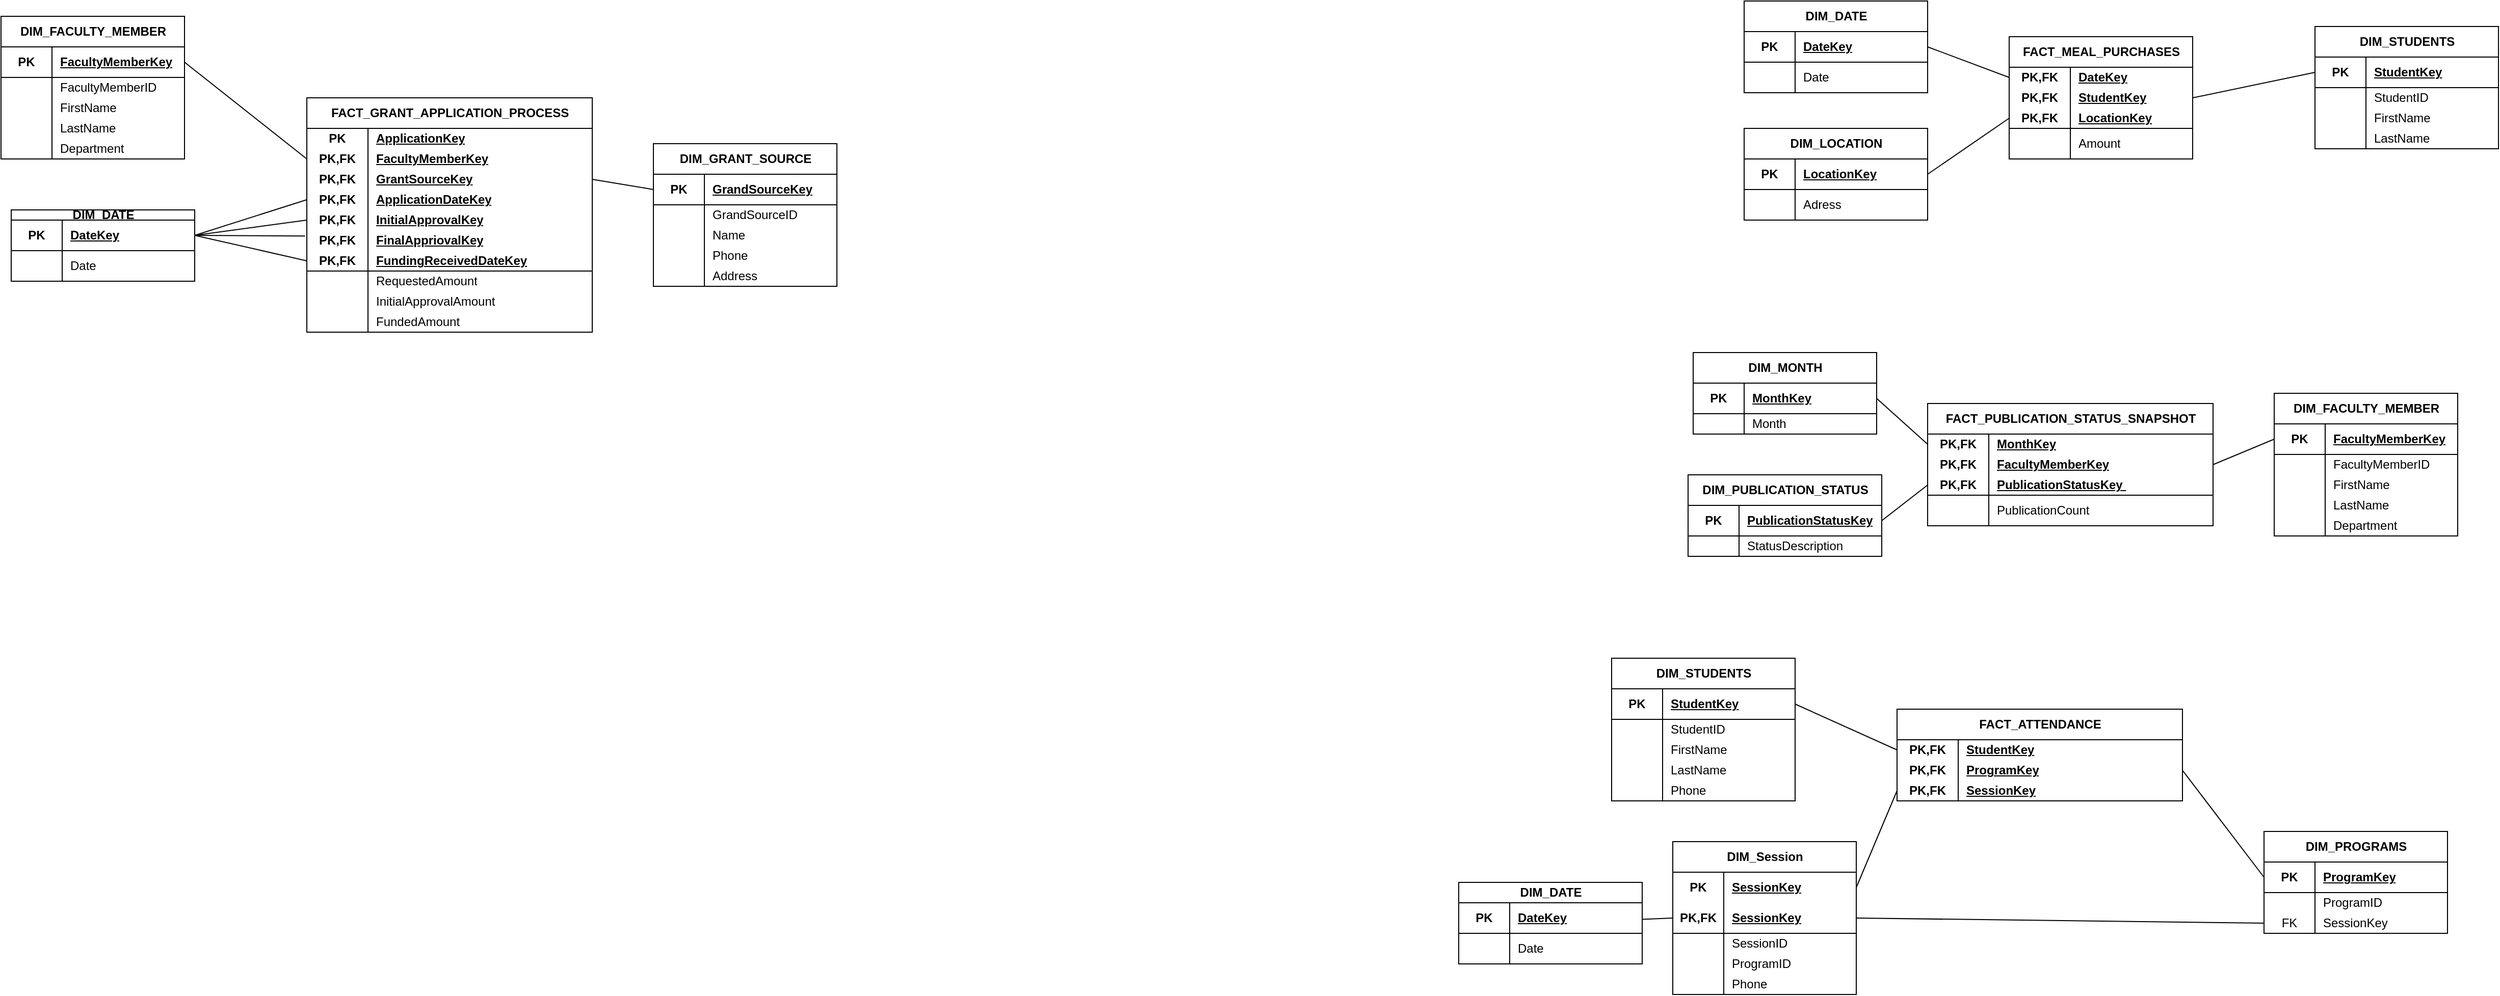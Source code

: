 <mxfile version="24.2.1" type="device">
  <diagram name="Page-1" id="lrnhZ18yAxOlxMVJO94z">
    <mxGraphModel dx="3463" dy="454" grid="1" gridSize="10" guides="1" tooltips="1" connect="1" arrows="1" fold="1" page="1" pageScale="1" pageWidth="850" pageHeight="1100" math="0" shadow="0">
      <root>
        <mxCell id="0" />
        <mxCell id="1" parent="0" />
        <mxCell id="Ho__UGd---1bnU0P5M20-4" value="DIM_DATE" style="shape=table;startSize=30;container=1;collapsible=1;childLayout=tableLayout;fixedRows=1;rowLines=0;fontStyle=1;align=center;resizeLast=1;html=1;" vertex="1" parent="1">
          <mxGeometry x="-50" y="65" width="180" height="90" as="geometry" />
        </mxCell>
        <mxCell id="Ho__UGd---1bnU0P5M20-5" value="" style="shape=tableRow;horizontal=0;startSize=0;swimlaneHead=0;swimlaneBody=0;fillColor=none;collapsible=0;dropTarget=0;points=[[0,0.5],[1,0.5]];portConstraint=eastwest;top=0;left=0;right=0;bottom=1;" vertex="1" parent="Ho__UGd---1bnU0P5M20-4">
          <mxGeometry y="30" width="180" height="30" as="geometry" />
        </mxCell>
        <mxCell id="Ho__UGd---1bnU0P5M20-6" value="PK" style="shape=partialRectangle;connectable=0;fillColor=none;top=0;left=0;bottom=0;right=0;fontStyle=1;overflow=hidden;whiteSpace=wrap;html=1;" vertex="1" parent="Ho__UGd---1bnU0P5M20-5">
          <mxGeometry width="50" height="30" as="geometry">
            <mxRectangle width="50" height="30" as="alternateBounds" />
          </mxGeometry>
        </mxCell>
        <mxCell id="Ho__UGd---1bnU0P5M20-7" value="DateKey" style="shape=partialRectangle;connectable=0;fillColor=none;top=0;left=0;bottom=0;right=0;align=left;spacingLeft=6;fontStyle=5;overflow=hidden;whiteSpace=wrap;html=1;" vertex="1" parent="Ho__UGd---1bnU0P5M20-5">
          <mxGeometry x="50" width="130" height="30" as="geometry">
            <mxRectangle width="130" height="30" as="alternateBounds" />
          </mxGeometry>
        </mxCell>
        <mxCell id="Ho__UGd---1bnU0P5M20-8" value="" style="shape=tableRow;horizontal=0;startSize=0;swimlaneHead=0;swimlaneBody=0;fillColor=none;collapsible=0;dropTarget=0;points=[[0,0.5],[1,0.5]];portConstraint=eastwest;top=0;left=0;right=0;bottom=0;" vertex="1" parent="Ho__UGd---1bnU0P5M20-4">
          <mxGeometry y="60" width="180" height="30" as="geometry" />
        </mxCell>
        <mxCell id="Ho__UGd---1bnU0P5M20-9" value="" style="shape=partialRectangle;connectable=0;fillColor=none;top=0;left=0;bottom=0;right=0;editable=1;overflow=hidden;whiteSpace=wrap;html=1;" vertex="1" parent="Ho__UGd---1bnU0P5M20-8">
          <mxGeometry width="50" height="30" as="geometry">
            <mxRectangle width="50" height="30" as="alternateBounds" />
          </mxGeometry>
        </mxCell>
        <mxCell id="Ho__UGd---1bnU0P5M20-10" value="Date" style="shape=partialRectangle;connectable=0;fillColor=none;top=0;left=0;bottom=0;right=0;align=left;spacingLeft=6;overflow=hidden;whiteSpace=wrap;html=1;" vertex="1" parent="Ho__UGd---1bnU0P5M20-8">
          <mxGeometry x="50" width="130" height="30" as="geometry">
            <mxRectangle width="130" height="30" as="alternateBounds" />
          </mxGeometry>
        </mxCell>
        <mxCell id="Ho__UGd---1bnU0P5M20-24" value="FACT_MEAL_PURCHASES" style="shape=table;startSize=30;container=1;collapsible=1;childLayout=tableLayout;fixedRows=1;rowLines=0;fontStyle=1;align=center;resizeLast=1;html=1;strokeColor=default;" vertex="1" parent="1">
          <mxGeometry x="210" y="100" width="180" height="120" as="geometry" />
        </mxCell>
        <mxCell id="Ho__UGd---1bnU0P5M20-25" value="" style="shape=tableRow;horizontal=0;startSize=0;swimlaneHead=0;swimlaneBody=0;fillColor=none;collapsible=0;dropTarget=0;points=[[0,0.5],[1,0.5]];portConstraint=eastwest;top=0;left=0;right=0;bottom=0;strokeColor=inherit;swimlaneLine=0;" vertex="1" parent="Ho__UGd---1bnU0P5M20-24">
          <mxGeometry y="30" width="180" height="20" as="geometry" />
        </mxCell>
        <mxCell id="Ho__UGd---1bnU0P5M20-26" value="PK,FK" style="shape=partialRectangle;connectable=0;fillColor=none;top=0;left=0;bottom=0;right=0;fontStyle=1;overflow=hidden;whiteSpace=wrap;html=1;strokeColor=inherit;" vertex="1" parent="Ho__UGd---1bnU0P5M20-25">
          <mxGeometry width="60" height="20" as="geometry">
            <mxRectangle width="60" height="20" as="alternateBounds" />
          </mxGeometry>
        </mxCell>
        <mxCell id="Ho__UGd---1bnU0P5M20-27" value="DateKey" style="shape=partialRectangle;connectable=0;fillColor=none;top=0;left=0;bottom=0;right=0;align=left;spacingLeft=6;fontStyle=5;overflow=hidden;whiteSpace=wrap;html=1;strokeColor=inherit;allowArrows=1;" vertex="1" parent="Ho__UGd---1bnU0P5M20-25">
          <mxGeometry x="60" width="120" height="20" as="geometry">
            <mxRectangle width="120" height="20" as="alternateBounds" />
          </mxGeometry>
        </mxCell>
        <mxCell id="Ho__UGd---1bnU0P5M20-67" value="" style="shape=tableRow;horizontal=0;startSize=0;swimlaneHead=0;swimlaneBody=0;fillColor=none;collapsible=0;dropTarget=0;points=[[0,0.5],[1,0.5]];portConstraint=eastwest;top=0;left=0;right=0;bottom=0;strokeColor=inherit;swimlaneLine=0;" vertex="1" parent="Ho__UGd---1bnU0P5M20-24">
          <mxGeometry y="50" width="180" height="20" as="geometry" />
        </mxCell>
        <mxCell id="Ho__UGd---1bnU0P5M20-68" value="PK,FK" style="shape=partialRectangle;connectable=0;fillColor=none;top=0;left=0;bottom=0;right=0;fontStyle=1;overflow=hidden;whiteSpace=wrap;html=1;strokeColor=inherit;" vertex="1" parent="Ho__UGd---1bnU0P5M20-67">
          <mxGeometry width="60" height="20" as="geometry">
            <mxRectangle width="60" height="20" as="alternateBounds" />
          </mxGeometry>
        </mxCell>
        <mxCell id="Ho__UGd---1bnU0P5M20-69" value="StudentKey" style="shape=partialRectangle;connectable=0;fillColor=none;top=0;left=0;bottom=0;right=0;align=left;spacingLeft=6;fontStyle=5;overflow=hidden;whiteSpace=wrap;html=1;strokeColor=inherit;allowArrows=1;" vertex="1" parent="Ho__UGd---1bnU0P5M20-67">
          <mxGeometry x="60" width="120" height="20" as="geometry">
            <mxRectangle width="120" height="20" as="alternateBounds" />
          </mxGeometry>
        </mxCell>
        <mxCell id="Ho__UGd---1bnU0P5M20-64" value="" style="shape=tableRow;horizontal=0;startSize=0;swimlaneHead=0;swimlaneBody=0;fillColor=none;collapsible=0;dropTarget=0;points=[[0,0.5],[1,0.5]];portConstraint=eastwest;top=0;left=0;right=0;bottom=1;strokeColor=inherit;swimlaneLine=0;" vertex="1" parent="Ho__UGd---1bnU0P5M20-24">
          <mxGeometry y="70" width="180" height="20" as="geometry" />
        </mxCell>
        <mxCell id="Ho__UGd---1bnU0P5M20-65" value="PK,FK" style="shape=partialRectangle;connectable=0;fillColor=none;top=0;left=0;bottom=0;right=0;fontStyle=1;overflow=hidden;whiteSpace=wrap;html=1;strokeColor=inherit;" vertex="1" parent="Ho__UGd---1bnU0P5M20-64">
          <mxGeometry width="60" height="20" as="geometry">
            <mxRectangle width="60" height="20" as="alternateBounds" />
          </mxGeometry>
        </mxCell>
        <mxCell id="Ho__UGd---1bnU0P5M20-66" value="LocationKey" style="shape=partialRectangle;connectable=0;fillColor=none;top=0;left=0;bottom=0;right=0;align=left;spacingLeft=6;fontStyle=5;overflow=hidden;whiteSpace=wrap;html=1;strokeColor=inherit;allowArrows=1;" vertex="1" parent="Ho__UGd---1bnU0P5M20-64">
          <mxGeometry x="60" width="120" height="20" as="geometry">
            <mxRectangle width="120" height="20" as="alternateBounds" />
          </mxGeometry>
        </mxCell>
        <mxCell id="Ho__UGd---1bnU0P5M20-28" value="" style="shape=tableRow;horizontal=0;startSize=0;swimlaneHead=0;swimlaneBody=0;fillColor=none;collapsible=0;dropTarget=0;points=[[0,0.5],[1,0.5]];portConstraint=eastwest;top=0;left=0;right=0;bottom=0;" vertex="1" parent="Ho__UGd---1bnU0P5M20-24">
          <mxGeometry y="90" width="180" height="30" as="geometry" />
        </mxCell>
        <mxCell id="Ho__UGd---1bnU0P5M20-29" value="" style="shape=partialRectangle;connectable=0;fillColor=none;top=0;left=0;bottom=0;right=0;editable=1;overflow=hidden;whiteSpace=wrap;html=1;" vertex="1" parent="Ho__UGd---1bnU0P5M20-28">
          <mxGeometry width="60" height="30" as="geometry">
            <mxRectangle width="60" height="30" as="alternateBounds" />
          </mxGeometry>
        </mxCell>
        <mxCell id="Ho__UGd---1bnU0P5M20-30" value="Amount" style="shape=partialRectangle;connectable=0;fillColor=none;top=0;left=0;bottom=0;right=0;align=left;spacingLeft=6;overflow=hidden;whiteSpace=wrap;html=1;" vertex="1" parent="Ho__UGd---1bnU0P5M20-28">
          <mxGeometry x="60" width="120" height="30" as="geometry">
            <mxRectangle width="120" height="30" as="alternateBounds" />
          </mxGeometry>
        </mxCell>
        <mxCell id="Ho__UGd---1bnU0P5M20-70" style="rounded=0;orthogonalLoop=1;jettySize=auto;html=1;exitX=1;exitY=0.5;exitDx=0;exitDy=0;entryX=0;entryY=0.5;entryDx=0;entryDy=0;endArrow=none;endFill=0;" edge="1" parent="1" source="Ho__UGd---1bnU0P5M20-5" target="Ho__UGd---1bnU0P5M20-25">
          <mxGeometry relative="1" as="geometry" />
        </mxCell>
        <mxCell id="Ho__UGd---1bnU0P5M20-71" value="DIM_STUDENTS" style="shape=table;startSize=30;container=1;collapsible=1;childLayout=tableLayout;fixedRows=1;rowLines=0;fontStyle=1;align=center;resizeLast=1;html=1;" vertex="1" parent="1">
          <mxGeometry x="510" y="90" width="180" height="120" as="geometry" />
        </mxCell>
        <mxCell id="Ho__UGd---1bnU0P5M20-72" value="" style="shape=tableRow;horizontal=0;startSize=0;swimlaneHead=0;swimlaneBody=0;fillColor=none;collapsible=0;dropTarget=0;points=[[0,0.5],[1,0.5]];portConstraint=eastwest;top=0;left=0;right=0;bottom=1;" vertex="1" parent="Ho__UGd---1bnU0P5M20-71">
          <mxGeometry y="30" width="180" height="30" as="geometry" />
        </mxCell>
        <mxCell id="Ho__UGd---1bnU0P5M20-73" value="PK" style="shape=partialRectangle;connectable=0;fillColor=none;top=0;left=0;bottom=0;right=0;fontStyle=1;overflow=hidden;whiteSpace=wrap;html=1;" vertex="1" parent="Ho__UGd---1bnU0P5M20-72">
          <mxGeometry width="50" height="30" as="geometry">
            <mxRectangle width="50" height="30" as="alternateBounds" />
          </mxGeometry>
        </mxCell>
        <mxCell id="Ho__UGd---1bnU0P5M20-74" value="StudentKey" style="shape=partialRectangle;connectable=0;fillColor=none;top=0;left=0;bottom=0;right=0;align=left;spacingLeft=6;fontStyle=5;overflow=hidden;whiteSpace=wrap;html=1;" vertex="1" parent="Ho__UGd---1bnU0P5M20-72">
          <mxGeometry x="50" width="130" height="30" as="geometry">
            <mxRectangle width="130" height="30" as="alternateBounds" />
          </mxGeometry>
        </mxCell>
        <mxCell id="Ho__UGd---1bnU0P5M20-75" value="" style="shape=tableRow;horizontal=0;startSize=0;swimlaneHead=0;swimlaneBody=0;fillColor=none;collapsible=0;dropTarget=0;points=[[0,0.5],[1,0.5]];portConstraint=eastwest;top=0;left=0;right=0;bottom=0;" vertex="1" parent="Ho__UGd---1bnU0P5M20-71">
          <mxGeometry y="60" width="180" height="20" as="geometry" />
        </mxCell>
        <mxCell id="Ho__UGd---1bnU0P5M20-76" value="" style="shape=partialRectangle;connectable=0;fillColor=none;top=0;left=0;bottom=0;right=0;editable=1;overflow=hidden;whiteSpace=wrap;html=1;" vertex="1" parent="Ho__UGd---1bnU0P5M20-75">
          <mxGeometry width="50" height="20" as="geometry">
            <mxRectangle width="50" height="20" as="alternateBounds" />
          </mxGeometry>
        </mxCell>
        <mxCell id="Ho__UGd---1bnU0P5M20-77" value="StudentID" style="shape=partialRectangle;connectable=0;fillColor=none;top=0;left=0;bottom=0;right=0;align=left;spacingLeft=6;overflow=hidden;whiteSpace=wrap;html=1;" vertex="1" parent="Ho__UGd---1bnU0P5M20-75">
          <mxGeometry x="50" width="130" height="20" as="geometry">
            <mxRectangle width="130" height="20" as="alternateBounds" />
          </mxGeometry>
        </mxCell>
        <mxCell id="Ho__UGd---1bnU0P5M20-78" value="" style="shape=tableRow;horizontal=0;startSize=0;swimlaneHead=0;swimlaneBody=0;fillColor=none;collapsible=0;dropTarget=0;points=[[0,0.5],[1,0.5]];portConstraint=eastwest;top=0;left=0;right=0;bottom=0;" vertex="1" parent="Ho__UGd---1bnU0P5M20-71">
          <mxGeometry y="80" width="180" height="20" as="geometry" />
        </mxCell>
        <mxCell id="Ho__UGd---1bnU0P5M20-79" value="" style="shape=partialRectangle;connectable=0;fillColor=none;top=0;left=0;bottom=0;right=0;editable=1;overflow=hidden;whiteSpace=wrap;html=1;" vertex="1" parent="Ho__UGd---1bnU0P5M20-78">
          <mxGeometry width="50" height="20" as="geometry">
            <mxRectangle width="50" height="20" as="alternateBounds" />
          </mxGeometry>
        </mxCell>
        <mxCell id="Ho__UGd---1bnU0P5M20-80" value="FirstName" style="shape=partialRectangle;connectable=0;fillColor=none;top=0;left=0;bottom=0;right=0;align=left;spacingLeft=6;overflow=hidden;whiteSpace=wrap;html=1;" vertex="1" parent="Ho__UGd---1bnU0P5M20-78">
          <mxGeometry x="50" width="130" height="20" as="geometry">
            <mxRectangle width="130" height="20" as="alternateBounds" />
          </mxGeometry>
        </mxCell>
        <mxCell id="Ho__UGd---1bnU0P5M20-81" value="" style="shape=tableRow;horizontal=0;startSize=0;swimlaneHead=0;swimlaneBody=0;fillColor=none;collapsible=0;dropTarget=0;points=[[0,0.5],[1,0.5]];portConstraint=eastwest;top=0;left=0;right=0;bottom=0;" vertex="1" parent="Ho__UGd---1bnU0P5M20-71">
          <mxGeometry y="100" width="180" height="20" as="geometry" />
        </mxCell>
        <mxCell id="Ho__UGd---1bnU0P5M20-82" value="" style="shape=partialRectangle;connectable=0;fillColor=none;top=0;left=0;bottom=0;right=0;editable=1;overflow=hidden;whiteSpace=wrap;html=1;" vertex="1" parent="Ho__UGd---1bnU0P5M20-81">
          <mxGeometry width="50" height="20" as="geometry">
            <mxRectangle width="50" height="20" as="alternateBounds" />
          </mxGeometry>
        </mxCell>
        <mxCell id="Ho__UGd---1bnU0P5M20-83" value="LastName" style="shape=partialRectangle;connectable=0;fillColor=none;top=0;left=0;bottom=0;right=0;align=left;spacingLeft=6;overflow=hidden;whiteSpace=wrap;html=1;" vertex="1" parent="Ho__UGd---1bnU0P5M20-81">
          <mxGeometry x="50" width="130" height="20" as="geometry">
            <mxRectangle width="130" height="20" as="alternateBounds" />
          </mxGeometry>
        </mxCell>
        <mxCell id="Ho__UGd---1bnU0P5M20-84" style="edgeStyle=none;rounded=0;orthogonalLoop=1;jettySize=auto;html=1;entryX=0;entryY=0.5;entryDx=0;entryDy=0;endArrow=none;endFill=0;exitX=1;exitY=0.5;exitDx=0;exitDy=0;" edge="1" parent="1" source="Ho__UGd---1bnU0P5M20-67" target="Ho__UGd---1bnU0P5M20-72">
          <mxGeometry relative="1" as="geometry">
            <Array as="points" />
          </mxGeometry>
        </mxCell>
        <mxCell id="Ho__UGd---1bnU0P5M20-85" value="DIM_LOCATION" style="shape=table;startSize=30;container=1;collapsible=1;childLayout=tableLayout;fixedRows=1;rowLines=0;fontStyle=1;align=center;resizeLast=1;html=1;" vertex="1" parent="1">
          <mxGeometry x="-50" y="190" width="180" height="90" as="geometry" />
        </mxCell>
        <mxCell id="Ho__UGd---1bnU0P5M20-86" value="" style="shape=tableRow;horizontal=0;startSize=0;swimlaneHead=0;swimlaneBody=0;fillColor=none;collapsible=0;dropTarget=0;points=[[0,0.5],[1,0.5]];portConstraint=eastwest;top=0;left=0;right=0;bottom=1;" vertex="1" parent="Ho__UGd---1bnU0P5M20-85">
          <mxGeometry y="30" width="180" height="30" as="geometry" />
        </mxCell>
        <mxCell id="Ho__UGd---1bnU0P5M20-87" value="PK" style="shape=partialRectangle;connectable=0;fillColor=none;top=0;left=0;bottom=0;right=0;fontStyle=1;overflow=hidden;whiteSpace=wrap;html=1;" vertex="1" parent="Ho__UGd---1bnU0P5M20-86">
          <mxGeometry width="50" height="30" as="geometry">
            <mxRectangle width="50" height="30" as="alternateBounds" />
          </mxGeometry>
        </mxCell>
        <mxCell id="Ho__UGd---1bnU0P5M20-88" value="LocationKey" style="shape=partialRectangle;connectable=0;fillColor=none;top=0;left=0;bottom=0;right=0;align=left;spacingLeft=6;fontStyle=5;overflow=hidden;whiteSpace=wrap;html=1;" vertex="1" parent="Ho__UGd---1bnU0P5M20-86">
          <mxGeometry x="50" width="130" height="30" as="geometry">
            <mxRectangle width="130" height="30" as="alternateBounds" />
          </mxGeometry>
        </mxCell>
        <mxCell id="Ho__UGd---1bnU0P5M20-89" value="" style="shape=tableRow;horizontal=0;startSize=0;swimlaneHead=0;swimlaneBody=0;fillColor=none;collapsible=0;dropTarget=0;points=[[0,0.5],[1,0.5]];portConstraint=eastwest;top=0;left=0;right=0;bottom=0;" vertex="1" parent="Ho__UGd---1bnU0P5M20-85">
          <mxGeometry y="60" width="180" height="30" as="geometry" />
        </mxCell>
        <mxCell id="Ho__UGd---1bnU0P5M20-90" value="" style="shape=partialRectangle;connectable=0;fillColor=none;top=0;left=0;bottom=0;right=0;editable=1;overflow=hidden;whiteSpace=wrap;html=1;" vertex="1" parent="Ho__UGd---1bnU0P5M20-89">
          <mxGeometry width="50" height="30" as="geometry">
            <mxRectangle width="50" height="30" as="alternateBounds" />
          </mxGeometry>
        </mxCell>
        <mxCell id="Ho__UGd---1bnU0P5M20-91" value="Adress" style="shape=partialRectangle;connectable=0;fillColor=none;top=0;left=0;bottom=0;right=0;align=left;spacingLeft=6;overflow=hidden;whiteSpace=wrap;html=1;" vertex="1" parent="Ho__UGd---1bnU0P5M20-89">
          <mxGeometry x="50" width="130" height="30" as="geometry">
            <mxRectangle width="130" height="30" as="alternateBounds" />
          </mxGeometry>
        </mxCell>
        <mxCell id="Ho__UGd---1bnU0P5M20-92" style="edgeStyle=none;rounded=0;orthogonalLoop=1;jettySize=auto;html=1;entryX=0;entryY=0.5;entryDx=0;entryDy=0;exitX=1;exitY=0.5;exitDx=0;exitDy=0;endArrow=none;endFill=0;" edge="1" parent="1" source="Ho__UGd---1bnU0P5M20-86" target="Ho__UGd---1bnU0P5M20-64">
          <mxGeometry relative="1" as="geometry" />
        </mxCell>
        <mxCell id="Ho__UGd---1bnU0P5M20-94" value="FACT_PUBLICATION_STATUS_SNAPSHOT" style="shape=table;startSize=30;container=1;collapsible=1;childLayout=tableLayout;fixedRows=1;rowLines=0;fontStyle=1;align=center;resizeLast=1;html=1;strokeColor=default;" vertex="1" parent="1">
          <mxGeometry x="130" y="460" width="280" height="120" as="geometry" />
        </mxCell>
        <mxCell id="Ho__UGd---1bnU0P5M20-95" value="" style="shape=tableRow;horizontal=0;startSize=0;swimlaneHead=0;swimlaneBody=0;fillColor=none;collapsible=0;dropTarget=0;points=[[0,0.5],[1,0.5]];portConstraint=eastwest;top=0;left=0;right=0;bottom=0;strokeColor=inherit;swimlaneLine=0;" vertex="1" parent="Ho__UGd---1bnU0P5M20-94">
          <mxGeometry y="30" width="280" height="20" as="geometry" />
        </mxCell>
        <mxCell id="Ho__UGd---1bnU0P5M20-96" value="PK,FK" style="shape=partialRectangle;connectable=0;fillColor=none;top=0;left=0;bottom=0;right=0;fontStyle=1;overflow=hidden;whiteSpace=wrap;html=1;strokeColor=inherit;" vertex="1" parent="Ho__UGd---1bnU0P5M20-95">
          <mxGeometry width="60" height="20" as="geometry">
            <mxRectangle width="60" height="20" as="alternateBounds" />
          </mxGeometry>
        </mxCell>
        <mxCell id="Ho__UGd---1bnU0P5M20-97" value="MonthKey" style="shape=partialRectangle;connectable=0;fillColor=none;top=0;left=0;bottom=0;right=0;align=left;spacingLeft=6;fontStyle=5;overflow=hidden;whiteSpace=wrap;html=1;strokeColor=inherit;allowArrows=1;" vertex="1" parent="Ho__UGd---1bnU0P5M20-95">
          <mxGeometry x="60" width="220" height="20" as="geometry">
            <mxRectangle width="220" height="20" as="alternateBounds" />
          </mxGeometry>
        </mxCell>
        <mxCell id="Ho__UGd---1bnU0P5M20-98" value="" style="shape=tableRow;horizontal=0;startSize=0;swimlaneHead=0;swimlaneBody=0;fillColor=none;collapsible=0;dropTarget=0;points=[[0,0.5],[1,0.5]];portConstraint=eastwest;top=0;left=0;right=0;bottom=0;strokeColor=inherit;swimlaneLine=0;" vertex="1" parent="Ho__UGd---1bnU0P5M20-94">
          <mxGeometry y="50" width="280" height="20" as="geometry" />
        </mxCell>
        <mxCell id="Ho__UGd---1bnU0P5M20-99" value="PK,FK" style="shape=partialRectangle;connectable=0;fillColor=none;top=0;left=0;bottom=0;right=0;fontStyle=1;overflow=hidden;whiteSpace=wrap;html=1;strokeColor=inherit;" vertex="1" parent="Ho__UGd---1bnU0P5M20-98">
          <mxGeometry width="60" height="20" as="geometry">
            <mxRectangle width="60" height="20" as="alternateBounds" />
          </mxGeometry>
        </mxCell>
        <mxCell id="Ho__UGd---1bnU0P5M20-100" value="FacultyMemberKey" style="shape=partialRectangle;connectable=0;fillColor=none;top=0;left=0;bottom=0;right=0;align=left;spacingLeft=6;fontStyle=5;overflow=hidden;whiteSpace=wrap;html=1;strokeColor=inherit;allowArrows=1;" vertex="1" parent="Ho__UGd---1bnU0P5M20-98">
          <mxGeometry x="60" width="220" height="20" as="geometry">
            <mxRectangle width="220" height="20" as="alternateBounds" />
          </mxGeometry>
        </mxCell>
        <mxCell id="Ho__UGd---1bnU0P5M20-101" value="" style="shape=tableRow;horizontal=0;startSize=0;swimlaneHead=0;swimlaneBody=0;fillColor=none;collapsible=0;dropTarget=0;points=[[0,0.5],[1,0.5]];portConstraint=eastwest;top=0;left=0;right=0;bottom=1;strokeColor=inherit;swimlaneLine=0;" vertex="1" parent="Ho__UGd---1bnU0P5M20-94">
          <mxGeometry y="70" width="280" height="20" as="geometry" />
        </mxCell>
        <mxCell id="Ho__UGd---1bnU0P5M20-102" value="PK,FK" style="shape=partialRectangle;connectable=0;fillColor=none;top=0;left=0;bottom=0;right=0;fontStyle=1;overflow=hidden;whiteSpace=wrap;html=1;strokeColor=inherit;" vertex="1" parent="Ho__UGd---1bnU0P5M20-101">
          <mxGeometry width="60" height="20" as="geometry">
            <mxRectangle width="60" height="20" as="alternateBounds" />
          </mxGeometry>
        </mxCell>
        <mxCell id="Ho__UGd---1bnU0P5M20-103" value="PublicationStatusKey&amp;nbsp;" style="shape=partialRectangle;connectable=0;fillColor=none;top=0;left=0;bottom=0;right=0;align=left;spacingLeft=6;fontStyle=5;overflow=hidden;whiteSpace=wrap;html=1;strokeColor=inherit;allowArrows=1;" vertex="1" parent="Ho__UGd---1bnU0P5M20-101">
          <mxGeometry x="60" width="220" height="20" as="geometry">
            <mxRectangle width="220" height="20" as="alternateBounds" />
          </mxGeometry>
        </mxCell>
        <mxCell id="Ho__UGd---1bnU0P5M20-104" value="" style="shape=tableRow;horizontal=0;startSize=0;swimlaneHead=0;swimlaneBody=0;fillColor=none;collapsible=0;dropTarget=0;points=[[0,0.5],[1,0.5]];portConstraint=eastwest;top=0;left=0;right=0;bottom=0;" vertex="1" parent="Ho__UGd---1bnU0P5M20-94">
          <mxGeometry y="90" width="280" height="30" as="geometry" />
        </mxCell>
        <mxCell id="Ho__UGd---1bnU0P5M20-105" value="" style="shape=partialRectangle;connectable=0;fillColor=none;top=0;left=0;bottom=0;right=0;editable=1;overflow=hidden;whiteSpace=wrap;html=1;" vertex="1" parent="Ho__UGd---1bnU0P5M20-104">
          <mxGeometry width="60" height="30" as="geometry">
            <mxRectangle width="60" height="30" as="alternateBounds" />
          </mxGeometry>
        </mxCell>
        <mxCell id="Ho__UGd---1bnU0P5M20-106" value="PublicationCount" style="shape=partialRectangle;connectable=0;fillColor=none;top=0;left=0;bottom=0;right=0;align=left;spacingLeft=6;overflow=hidden;whiteSpace=wrap;html=1;" vertex="1" parent="Ho__UGd---1bnU0P5M20-104">
          <mxGeometry x="60" width="220" height="30" as="geometry">
            <mxRectangle width="220" height="30" as="alternateBounds" />
          </mxGeometry>
        </mxCell>
        <mxCell id="Ho__UGd---1bnU0P5M20-117" style="edgeStyle=none;rounded=0;orthogonalLoop=1;jettySize=auto;html=1;entryX=0;entryY=0.5;entryDx=0;entryDy=0;endArrow=none;endFill=0;exitX=1;exitY=0.5;exitDx=0;exitDy=0;" edge="1" parent="1" source="Ho__UGd---1bnU0P5M20-111" target="Ho__UGd---1bnU0P5M20-95">
          <mxGeometry relative="1" as="geometry" />
        </mxCell>
        <mxCell id="Ho__UGd---1bnU0P5M20-110" value="DIM_MONTH" style="shape=table;startSize=30;container=1;collapsible=1;childLayout=tableLayout;fixedRows=1;rowLines=0;fontStyle=1;align=center;resizeLast=1;html=1;" vertex="1" parent="1">
          <mxGeometry x="-100" y="410" width="180" height="80" as="geometry" />
        </mxCell>
        <mxCell id="Ho__UGd---1bnU0P5M20-111" value="" style="shape=tableRow;horizontal=0;startSize=0;swimlaneHead=0;swimlaneBody=0;fillColor=none;collapsible=0;dropTarget=0;points=[[0,0.5],[1,0.5]];portConstraint=eastwest;top=0;left=0;right=0;bottom=1;" vertex="1" parent="Ho__UGd---1bnU0P5M20-110">
          <mxGeometry y="30" width="180" height="30" as="geometry" />
        </mxCell>
        <mxCell id="Ho__UGd---1bnU0P5M20-112" value="PK" style="shape=partialRectangle;connectable=0;fillColor=none;top=0;left=0;bottom=0;right=0;fontStyle=1;overflow=hidden;whiteSpace=wrap;html=1;" vertex="1" parent="Ho__UGd---1bnU0P5M20-111">
          <mxGeometry width="50" height="30" as="geometry">
            <mxRectangle width="50" height="30" as="alternateBounds" />
          </mxGeometry>
        </mxCell>
        <mxCell id="Ho__UGd---1bnU0P5M20-113" value="MonthKey" style="shape=partialRectangle;connectable=0;fillColor=none;top=0;left=0;bottom=0;right=0;align=left;spacingLeft=6;fontStyle=5;overflow=hidden;whiteSpace=wrap;html=1;" vertex="1" parent="Ho__UGd---1bnU0P5M20-111">
          <mxGeometry x="50" width="130" height="30" as="geometry">
            <mxRectangle width="130" height="30" as="alternateBounds" />
          </mxGeometry>
        </mxCell>
        <mxCell id="Ho__UGd---1bnU0P5M20-124" value="" style="shape=tableRow;horizontal=0;startSize=0;swimlaneHead=0;swimlaneBody=0;fillColor=none;collapsible=0;dropTarget=0;points=[[0,0.5],[1,0.5]];portConstraint=eastwest;top=0;left=0;right=0;bottom=0;" vertex="1" parent="Ho__UGd---1bnU0P5M20-110">
          <mxGeometry y="60" width="180" height="20" as="geometry" />
        </mxCell>
        <mxCell id="Ho__UGd---1bnU0P5M20-125" value="" style="shape=partialRectangle;connectable=0;fillColor=none;top=0;left=0;bottom=0;right=0;editable=1;overflow=hidden;whiteSpace=wrap;html=1;" vertex="1" parent="Ho__UGd---1bnU0P5M20-124">
          <mxGeometry width="50" height="20" as="geometry">
            <mxRectangle width="50" height="20" as="alternateBounds" />
          </mxGeometry>
        </mxCell>
        <mxCell id="Ho__UGd---1bnU0P5M20-126" value="Month" style="shape=partialRectangle;connectable=0;fillColor=none;top=0;left=0;bottom=0;right=0;align=left;spacingLeft=6;overflow=hidden;whiteSpace=wrap;html=1;" vertex="1" parent="Ho__UGd---1bnU0P5M20-124">
          <mxGeometry x="50" width="130" height="20" as="geometry">
            <mxRectangle width="130" height="20" as="alternateBounds" />
          </mxGeometry>
        </mxCell>
        <mxCell id="Ho__UGd---1bnU0P5M20-133" value="DIM_FACULTY_MEMBER" style="shape=table;startSize=30;container=1;collapsible=1;childLayout=tableLayout;fixedRows=1;rowLines=0;fontStyle=1;align=center;resizeLast=1;html=1;" vertex="1" parent="1">
          <mxGeometry x="470" y="450" width="180" height="140" as="geometry" />
        </mxCell>
        <mxCell id="Ho__UGd---1bnU0P5M20-134" value="" style="shape=tableRow;horizontal=0;startSize=0;swimlaneHead=0;swimlaneBody=0;fillColor=none;collapsible=0;dropTarget=0;points=[[0,0.5],[1,0.5]];portConstraint=eastwest;top=0;left=0;right=0;bottom=1;" vertex="1" parent="Ho__UGd---1bnU0P5M20-133">
          <mxGeometry y="30" width="180" height="30" as="geometry" />
        </mxCell>
        <mxCell id="Ho__UGd---1bnU0P5M20-135" value="PK" style="shape=partialRectangle;connectable=0;fillColor=none;top=0;left=0;bottom=0;right=0;fontStyle=1;overflow=hidden;whiteSpace=wrap;html=1;" vertex="1" parent="Ho__UGd---1bnU0P5M20-134">
          <mxGeometry width="50" height="30" as="geometry">
            <mxRectangle width="50" height="30" as="alternateBounds" />
          </mxGeometry>
        </mxCell>
        <mxCell id="Ho__UGd---1bnU0P5M20-136" value="FacultyMemberKey" style="shape=partialRectangle;connectable=0;fillColor=none;top=0;left=0;bottom=0;right=0;align=left;spacingLeft=6;fontStyle=5;overflow=hidden;whiteSpace=wrap;html=1;" vertex="1" parent="Ho__UGd---1bnU0P5M20-134">
          <mxGeometry x="50" width="130" height="30" as="geometry">
            <mxRectangle width="130" height="30" as="alternateBounds" />
          </mxGeometry>
        </mxCell>
        <mxCell id="Ho__UGd---1bnU0P5M20-137" value="" style="shape=tableRow;horizontal=0;startSize=0;swimlaneHead=0;swimlaneBody=0;fillColor=none;collapsible=0;dropTarget=0;points=[[0,0.5],[1,0.5]];portConstraint=eastwest;top=0;left=0;right=0;bottom=0;" vertex="1" parent="Ho__UGd---1bnU0P5M20-133">
          <mxGeometry y="60" width="180" height="20" as="geometry" />
        </mxCell>
        <mxCell id="Ho__UGd---1bnU0P5M20-138" value="" style="shape=partialRectangle;connectable=0;fillColor=none;top=0;left=0;bottom=0;right=0;editable=1;overflow=hidden;whiteSpace=wrap;html=1;" vertex="1" parent="Ho__UGd---1bnU0P5M20-137">
          <mxGeometry width="50" height="20" as="geometry">
            <mxRectangle width="50" height="20" as="alternateBounds" />
          </mxGeometry>
        </mxCell>
        <mxCell id="Ho__UGd---1bnU0P5M20-139" value="FacultyMemberID" style="shape=partialRectangle;connectable=0;fillColor=none;top=0;left=0;bottom=0;right=0;align=left;spacingLeft=6;overflow=hidden;whiteSpace=wrap;html=1;" vertex="1" parent="Ho__UGd---1bnU0P5M20-137">
          <mxGeometry x="50" width="130" height="20" as="geometry">
            <mxRectangle width="130" height="20" as="alternateBounds" />
          </mxGeometry>
        </mxCell>
        <mxCell id="Ho__UGd---1bnU0P5M20-140" value="" style="shape=tableRow;horizontal=0;startSize=0;swimlaneHead=0;swimlaneBody=0;fillColor=none;collapsible=0;dropTarget=0;points=[[0,0.5],[1,0.5]];portConstraint=eastwest;top=0;left=0;right=0;bottom=0;" vertex="1" parent="Ho__UGd---1bnU0P5M20-133">
          <mxGeometry y="80" width="180" height="20" as="geometry" />
        </mxCell>
        <mxCell id="Ho__UGd---1bnU0P5M20-141" value="" style="shape=partialRectangle;connectable=0;fillColor=none;top=0;left=0;bottom=0;right=0;editable=1;overflow=hidden;whiteSpace=wrap;html=1;" vertex="1" parent="Ho__UGd---1bnU0P5M20-140">
          <mxGeometry width="50" height="20" as="geometry">
            <mxRectangle width="50" height="20" as="alternateBounds" />
          </mxGeometry>
        </mxCell>
        <mxCell id="Ho__UGd---1bnU0P5M20-142" value="FirstName" style="shape=partialRectangle;connectable=0;fillColor=none;top=0;left=0;bottom=0;right=0;align=left;spacingLeft=6;overflow=hidden;whiteSpace=wrap;html=1;" vertex="1" parent="Ho__UGd---1bnU0P5M20-140">
          <mxGeometry x="50" width="130" height="20" as="geometry">
            <mxRectangle width="130" height="20" as="alternateBounds" />
          </mxGeometry>
        </mxCell>
        <mxCell id="Ho__UGd---1bnU0P5M20-143" value="" style="shape=tableRow;horizontal=0;startSize=0;swimlaneHead=0;swimlaneBody=0;fillColor=none;collapsible=0;dropTarget=0;points=[[0,0.5],[1,0.5]];portConstraint=eastwest;top=0;left=0;right=0;bottom=0;" vertex="1" parent="Ho__UGd---1bnU0P5M20-133">
          <mxGeometry y="100" width="180" height="20" as="geometry" />
        </mxCell>
        <mxCell id="Ho__UGd---1bnU0P5M20-144" value="" style="shape=partialRectangle;connectable=0;fillColor=none;top=0;left=0;bottom=0;right=0;editable=1;overflow=hidden;whiteSpace=wrap;html=1;" vertex="1" parent="Ho__UGd---1bnU0P5M20-143">
          <mxGeometry width="50" height="20" as="geometry">
            <mxRectangle width="50" height="20" as="alternateBounds" />
          </mxGeometry>
        </mxCell>
        <mxCell id="Ho__UGd---1bnU0P5M20-145" value="LastName" style="shape=partialRectangle;connectable=0;fillColor=none;top=0;left=0;bottom=0;right=0;align=left;spacingLeft=6;overflow=hidden;whiteSpace=wrap;html=1;" vertex="1" parent="Ho__UGd---1bnU0P5M20-143">
          <mxGeometry x="50" width="130" height="20" as="geometry">
            <mxRectangle width="130" height="20" as="alternateBounds" />
          </mxGeometry>
        </mxCell>
        <mxCell id="Ho__UGd---1bnU0P5M20-146" value="" style="shape=tableRow;horizontal=0;startSize=0;swimlaneHead=0;swimlaneBody=0;fillColor=none;collapsible=0;dropTarget=0;points=[[0,0.5],[1,0.5]];portConstraint=eastwest;top=0;left=0;right=0;bottom=0;" vertex="1" parent="Ho__UGd---1bnU0P5M20-133">
          <mxGeometry y="120" width="180" height="20" as="geometry" />
        </mxCell>
        <mxCell id="Ho__UGd---1bnU0P5M20-147" value="" style="shape=partialRectangle;connectable=0;fillColor=none;top=0;left=0;bottom=0;right=0;editable=1;overflow=hidden;whiteSpace=wrap;html=1;" vertex="1" parent="Ho__UGd---1bnU0P5M20-146">
          <mxGeometry width="50" height="20" as="geometry">
            <mxRectangle width="50" height="20" as="alternateBounds" />
          </mxGeometry>
        </mxCell>
        <mxCell id="Ho__UGd---1bnU0P5M20-148" value="Department" style="shape=partialRectangle;connectable=0;fillColor=none;top=0;left=0;bottom=0;right=0;align=left;spacingLeft=6;overflow=hidden;whiteSpace=wrap;html=1;" vertex="1" parent="Ho__UGd---1bnU0P5M20-146">
          <mxGeometry x="50" width="130" height="20" as="geometry">
            <mxRectangle width="130" height="20" as="alternateBounds" />
          </mxGeometry>
        </mxCell>
        <mxCell id="Ho__UGd---1bnU0P5M20-149" style="edgeStyle=none;rounded=0;orthogonalLoop=1;jettySize=auto;html=1;entryX=0;entryY=0.5;entryDx=0;entryDy=0;endArrow=none;endFill=0;" edge="1" parent="1" target="Ho__UGd---1bnU0P5M20-134">
          <mxGeometry relative="1" as="geometry">
            <mxPoint x="410" y="520" as="sourcePoint" />
            <Array as="points" />
          </mxGeometry>
        </mxCell>
        <mxCell id="Ho__UGd---1bnU0P5M20-150" value="DIM_PUBLICATION_STATUS" style="shape=table;startSize=30;container=1;collapsible=1;childLayout=tableLayout;fixedRows=1;rowLines=0;fontStyle=1;align=center;resizeLast=1;html=1;" vertex="1" parent="1">
          <mxGeometry x="-105" y="530" width="190" height="80" as="geometry" />
        </mxCell>
        <mxCell id="Ho__UGd---1bnU0P5M20-151" value="" style="shape=tableRow;horizontal=0;startSize=0;swimlaneHead=0;swimlaneBody=0;fillColor=none;collapsible=0;dropTarget=0;points=[[0,0.5],[1,0.5]];portConstraint=eastwest;top=0;left=0;right=0;bottom=1;" vertex="1" parent="Ho__UGd---1bnU0P5M20-150">
          <mxGeometry y="30" width="190" height="30" as="geometry" />
        </mxCell>
        <mxCell id="Ho__UGd---1bnU0P5M20-152" value="PK" style="shape=partialRectangle;connectable=0;fillColor=none;top=0;left=0;bottom=0;right=0;fontStyle=1;overflow=hidden;whiteSpace=wrap;html=1;" vertex="1" parent="Ho__UGd---1bnU0P5M20-151">
          <mxGeometry width="50" height="30" as="geometry">
            <mxRectangle width="50" height="30" as="alternateBounds" />
          </mxGeometry>
        </mxCell>
        <mxCell id="Ho__UGd---1bnU0P5M20-153" value="PublicationStatusKey" style="shape=partialRectangle;connectable=0;fillColor=none;top=0;left=0;bottom=0;right=0;align=left;spacingLeft=6;fontStyle=5;overflow=hidden;whiteSpace=wrap;html=1;" vertex="1" parent="Ho__UGd---1bnU0P5M20-151">
          <mxGeometry x="50" width="140" height="30" as="geometry">
            <mxRectangle width="140" height="30" as="alternateBounds" />
          </mxGeometry>
        </mxCell>
        <mxCell id="Ho__UGd---1bnU0P5M20-154" value="" style="shape=tableRow;horizontal=0;startSize=0;swimlaneHead=0;swimlaneBody=0;fillColor=none;collapsible=0;dropTarget=0;points=[[0,0.5],[1,0.5]];portConstraint=eastwest;top=0;left=0;right=0;bottom=0;" vertex="1" parent="Ho__UGd---1bnU0P5M20-150">
          <mxGeometry y="60" width="190" height="20" as="geometry" />
        </mxCell>
        <mxCell id="Ho__UGd---1bnU0P5M20-155" value="" style="shape=partialRectangle;connectable=0;fillColor=none;top=0;left=0;bottom=0;right=0;editable=1;overflow=hidden;whiteSpace=wrap;html=1;" vertex="1" parent="Ho__UGd---1bnU0P5M20-154">
          <mxGeometry width="50" height="20" as="geometry">
            <mxRectangle width="50" height="20" as="alternateBounds" />
          </mxGeometry>
        </mxCell>
        <mxCell id="Ho__UGd---1bnU0P5M20-156" value="StatusDescription" style="shape=partialRectangle;connectable=0;fillColor=none;top=0;left=0;bottom=0;right=0;align=left;spacingLeft=6;overflow=hidden;whiteSpace=wrap;html=1;" vertex="1" parent="Ho__UGd---1bnU0P5M20-154">
          <mxGeometry x="50" width="140" height="20" as="geometry">
            <mxRectangle width="140" height="20" as="alternateBounds" />
          </mxGeometry>
        </mxCell>
        <mxCell id="Ho__UGd---1bnU0P5M20-166" style="edgeStyle=none;rounded=0;orthogonalLoop=1;jettySize=auto;html=1;entryX=0;entryY=0.5;entryDx=0;entryDy=0;exitX=1;exitY=0.5;exitDx=0;exitDy=0;endArrow=none;endFill=0;" edge="1" parent="1" source="Ho__UGd---1bnU0P5M20-151" target="Ho__UGd---1bnU0P5M20-101">
          <mxGeometry relative="1" as="geometry" />
        </mxCell>
        <mxCell id="Ho__UGd---1bnU0P5M20-242" style="edgeStyle=none;rounded=0;orthogonalLoop=1;jettySize=auto;html=1;entryX=0;entryY=0.5;entryDx=0;entryDy=0;endArrow=none;endFill=0;exitX=1;exitY=0.5;exitDx=0;exitDy=0;" edge="1" parent="1" source="Ho__UGd---1bnU0P5M20-174" target="Ho__UGd---1bnU0P5M20-207">
          <mxGeometry relative="1" as="geometry" />
        </mxCell>
        <mxCell id="Ho__UGd---1bnU0P5M20-170" value="FACT_ATTENDANCE" style="shape=table;startSize=30;container=1;collapsible=1;childLayout=tableLayout;fixedRows=1;rowLines=0;fontStyle=1;align=center;resizeLast=1;html=1;strokeColor=default;" vertex="1" parent="1">
          <mxGeometry x="100" y="760" width="280" height="90" as="geometry" />
        </mxCell>
        <mxCell id="Ho__UGd---1bnU0P5M20-171" value="" style="shape=tableRow;horizontal=0;startSize=0;swimlaneHead=0;swimlaneBody=0;fillColor=none;collapsible=0;dropTarget=0;points=[[0,0.5],[1,0.5]];portConstraint=eastwest;top=0;left=0;right=0;bottom=0;strokeColor=inherit;swimlaneLine=0;" vertex="1" parent="Ho__UGd---1bnU0P5M20-170">
          <mxGeometry y="30" width="280" height="20" as="geometry" />
        </mxCell>
        <mxCell id="Ho__UGd---1bnU0P5M20-172" value="PK,FK" style="shape=partialRectangle;connectable=0;fillColor=none;top=0;left=0;bottom=0;right=0;fontStyle=1;overflow=hidden;whiteSpace=wrap;html=1;strokeColor=inherit;" vertex="1" parent="Ho__UGd---1bnU0P5M20-171">
          <mxGeometry width="60" height="20" as="geometry">
            <mxRectangle width="60" height="20" as="alternateBounds" />
          </mxGeometry>
        </mxCell>
        <mxCell id="Ho__UGd---1bnU0P5M20-173" value="StudentKey" style="shape=partialRectangle;connectable=0;fillColor=none;top=0;left=0;bottom=0;right=0;align=left;spacingLeft=6;fontStyle=5;overflow=hidden;whiteSpace=wrap;html=1;strokeColor=inherit;allowArrows=1;" vertex="1" parent="Ho__UGd---1bnU0P5M20-171">
          <mxGeometry x="60" width="220" height="20" as="geometry">
            <mxRectangle width="220" height="20" as="alternateBounds" />
          </mxGeometry>
        </mxCell>
        <mxCell id="Ho__UGd---1bnU0P5M20-174" value="" style="shape=tableRow;horizontal=0;startSize=0;swimlaneHead=0;swimlaneBody=0;fillColor=none;collapsible=0;dropTarget=0;points=[[0,0.5],[1,0.5]];portConstraint=eastwest;top=0;left=0;right=0;bottom=0;strokeColor=inherit;swimlaneLine=0;" vertex="1" parent="Ho__UGd---1bnU0P5M20-170">
          <mxGeometry y="50" width="280" height="20" as="geometry" />
        </mxCell>
        <mxCell id="Ho__UGd---1bnU0P5M20-175" value="PK,FK" style="shape=partialRectangle;connectable=0;fillColor=none;top=0;left=0;bottom=0;right=0;fontStyle=1;overflow=hidden;whiteSpace=wrap;html=1;strokeColor=inherit;" vertex="1" parent="Ho__UGd---1bnU0P5M20-174">
          <mxGeometry width="60" height="20" as="geometry">
            <mxRectangle width="60" height="20" as="alternateBounds" />
          </mxGeometry>
        </mxCell>
        <mxCell id="Ho__UGd---1bnU0P5M20-176" value="ProgramKey" style="shape=partialRectangle;connectable=0;fillColor=none;top=0;left=0;bottom=0;right=0;align=left;spacingLeft=6;fontStyle=5;overflow=hidden;whiteSpace=wrap;html=1;strokeColor=inherit;allowArrows=1;" vertex="1" parent="Ho__UGd---1bnU0P5M20-174">
          <mxGeometry x="60" width="220" height="20" as="geometry">
            <mxRectangle width="220" height="20" as="alternateBounds" />
          </mxGeometry>
        </mxCell>
        <mxCell id="Ho__UGd---1bnU0P5M20-238" value="" style="shape=tableRow;horizontal=0;startSize=0;swimlaneHead=0;swimlaneBody=0;fillColor=none;collapsible=0;dropTarget=0;points=[[0,0.5],[1,0.5]];portConstraint=eastwest;top=0;left=0;right=0;bottom=0;strokeColor=inherit;swimlaneLine=0;" vertex="1" parent="Ho__UGd---1bnU0P5M20-170">
          <mxGeometry y="70" width="280" height="20" as="geometry" />
        </mxCell>
        <mxCell id="Ho__UGd---1bnU0P5M20-239" value="PK,FK" style="shape=partialRectangle;connectable=0;fillColor=none;top=0;left=0;bottom=0;right=0;fontStyle=1;overflow=hidden;whiteSpace=wrap;html=1;strokeColor=inherit;" vertex="1" parent="Ho__UGd---1bnU0P5M20-238">
          <mxGeometry width="60" height="20" as="geometry">
            <mxRectangle width="60" height="20" as="alternateBounds" />
          </mxGeometry>
        </mxCell>
        <mxCell id="Ho__UGd---1bnU0P5M20-240" value="SessionKey" style="shape=partialRectangle;connectable=0;fillColor=none;top=0;left=0;bottom=0;right=0;align=left;spacingLeft=6;fontStyle=5;overflow=hidden;whiteSpace=wrap;html=1;strokeColor=inherit;allowArrows=1;" vertex="1" parent="Ho__UGd---1bnU0P5M20-238">
          <mxGeometry x="60" width="220" height="20" as="geometry">
            <mxRectangle width="220" height="20" as="alternateBounds" />
          </mxGeometry>
        </mxCell>
        <mxCell id="Ho__UGd---1bnU0P5M20-241" style="edgeStyle=none;rounded=0;orthogonalLoop=1;jettySize=auto;html=1;entryX=0;entryY=0.5;entryDx=0;entryDy=0;endArrow=none;endFill=0;exitX=1;exitY=0.5;exitDx=0;exitDy=0;" edge="1" parent="1" source="Ho__UGd---1bnU0P5M20-191" target="Ho__UGd---1bnU0P5M20-171">
          <mxGeometry relative="1" as="geometry" />
        </mxCell>
        <mxCell id="Ho__UGd---1bnU0P5M20-190" value="DIM_STUDENTS" style="shape=table;startSize=30;container=1;collapsible=1;childLayout=tableLayout;fixedRows=1;rowLines=0;fontStyle=1;align=center;resizeLast=1;html=1;" vertex="1" parent="1">
          <mxGeometry x="-180" y="710" width="180" height="140" as="geometry" />
        </mxCell>
        <mxCell id="Ho__UGd---1bnU0P5M20-191" value="" style="shape=tableRow;horizontal=0;startSize=0;swimlaneHead=0;swimlaneBody=0;fillColor=none;collapsible=0;dropTarget=0;points=[[0,0.5],[1,0.5]];portConstraint=eastwest;top=0;left=0;right=0;bottom=1;" vertex="1" parent="Ho__UGd---1bnU0P5M20-190">
          <mxGeometry y="30" width="180" height="30" as="geometry" />
        </mxCell>
        <mxCell id="Ho__UGd---1bnU0P5M20-192" value="PK" style="shape=partialRectangle;connectable=0;fillColor=none;top=0;left=0;bottom=0;right=0;fontStyle=1;overflow=hidden;whiteSpace=wrap;html=1;" vertex="1" parent="Ho__UGd---1bnU0P5M20-191">
          <mxGeometry width="50" height="30" as="geometry">
            <mxRectangle width="50" height="30" as="alternateBounds" />
          </mxGeometry>
        </mxCell>
        <mxCell id="Ho__UGd---1bnU0P5M20-193" value="StudentKey" style="shape=partialRectangle;connectable=0;fillColor=none;top=0;left=0;bottom=0;right=0;align=left;spacingLeft=6;fontStyle=5;overflow=hidden;whiteSpace=wrap;html=1;" vertex="1" parent="Ho__UGd---1bnU0P5M20-191">
          <mxGeometry x="50" width="130" height="30" as="geometry">
            <mxRectangle width="130" height="30" as="alternateBounds" />
          </mxGeometry>
        </mxCell>
        <mxCell id="Ho__UGd---1bnU0P5M20-194" value="" style="shape=tableRow;horizontal=0;startSize=0;swimlaneHead=0;swimlaneBody=0;fillColor=none;collapsible=0;dropTarget=0;points=[[0,0.5],[1,0.5]];portConstraint=eastwest;top=0;left=0;right=0;bottom=0;" vertex="1" parent="Ho__UGd---1bnU0P5M20-190">
          <mxGeometry y="60" width="180" height="20" as="geometry" />
        </mxCell>
        <mxCell id="Ho__UGd---1bnU0P5M20-195" value="" style="shape=partialRectangle;connectable=0;fillColor=none;top=0;left=0;bottom=0;right=0;editable=1;overflow=hidden;whiteSpace=wrap;html=1;" vertex="1" parent="Ho__UGd---1bnU0P5M20-194">
          <mxGeometry width="50" height="20" as="geometry">
            <mxRectangle width="50" height="20" as="alternateBounds" />
          </mxGeometry>
        </mxCell>
        <mxCell id="Ho__UGd---1bnU0P5M20-196" value="StudentID" style="shape=partialRectangle;connectable=0;fillColor=none;top=0;left=0;bottom=0;right=0;align=left;spacingLeft=6;overflow=hidden;whiteSpace=wrap;html=1;" vertex="1" parent="Ho__UGd---1bnU0P5M20-194">
          <mxGeometry x="50" width="130" height="20" as="geometry">
            <mxRectangle width="130" height="20" as="alternateBounds" />
          </mxGeometry>
        </mxCell>
        <mxCell id="Ho__UGd---1bnU0P5M20-197" value="" style="shape=tableRow;horizontal=0;startSize=0;swimlaneHead=0;swimlaneBody=0;fillColor=none;collapsible=0;dropTarget=0;points=[[0,0.5],[1,0.5]];portConstraint=eastwest;top=0;left=0;right=0;bottom=0;" vertex="1" parent="Ho__UGd---1bnU0P5M20-190">
          <mxGeometry y="80" width="180" height="20" as="geometry" />
        </mxCell>
        <mxCell id="Ho__UGd---1bnU0P5M20-198" value="" style="shape=partialRectangle;connectable=0;fillColor=none;top=0;left=0;bottom=0;right=0;editable=1;overflow=hidden;whiteSpace=wrap;html=1;" vertex="1" parent="Ho__UGd---1bnU0P5M20-197">
          <mxGeometry width="50" height="20" as="geometry">
            <mxRectangle width="50" height="20" as="alternateBounds" />
          </mxGeometry>
        </mxCell>
        <mxCell id="Ho__UGd---1bnU0P5M20-199" value="FirstName" style="shape=partialRectangle;connectable=0;fillColor=none;top=0;left=0;bottom=0;right=0;align=left;spacingLeft=6;overflow=hidden;whiteSpace=wrap;html=1;" vertex="1" parent="Ho__UGd---1bnU0P5M20-197">
          <mxGeometry x="50" width="130" height="20" as="geometry">
            <mxRectangle width="130" height="20" as="alternateBounds" />
          </mxGeometry>
        </mxCell>
        <mxCell id="Ho__UGd---1bnU0P5M20-200" value="" style="shape=tableRow;horizontal=0;startSize=0;swimlaneHead=0;swimlaneBody=0;fillColor=none;collapsible=0;dropTarget=0;points=[[0,0.5],[1,0.5]];portConstraint=eastwest;top=0;left=0;right=0;bottom=0;" vertex="1" parent="Ho__UGd---1bnU0P5M20-190">
          <mxGeometry y="100" width="180" height="20" as="geometry" />
        </mxCell>
        <mxCell id="Ho__UGd---1bnU0P5M20-201" value="" style="shape=partialRectangle;connectable=0;fillColor=none;top=0;left=0;bottom=0;right=0;editable=1;overflow=hidden;whiteSpace=wrap;html=1;" vertex="1" parent="Ho__UGd---1bnU0P5M20-200">
          <mxGeometry width="50" height="20" as="geometry">
            <mxRectangle width="50" height="20" as="alternateBounds" />
          </mxGeometry>
        </mxCell>
        <mxCell id="Ho__UGd---1bnU0P5M20-202" value="LastName" style="shape=partialRectangle;connectable=0;fillColor=none;top=0;left=0;bottom=0;right=0;align=left;spacingLeft=6;overflow=hidden;whiteSpace=wrap;html=1;" vertex="1" parent="Ho__UGd---1bnU0P5M20-200">
          <mxGeometry x="50" width="130" height="20" as="geometry">
            <mxRectangle width="130" height="20" as="alternateBounds" />
          </mxGeometry>
        </mxCell>
        <mxCell id="Ho__UGd---1bnU0P5M20-203" value="" style="shape=tableRow;horizontal=0;startSize=0;swimlaneHead=0;swimlaneBody=0;fillColor=none;collapsible=0;dropTarget=0;points=[[0,0.5],[1,0.5]];portConstraint=eastwest;top=0;left=0;right=0;bottom=0;" vertex="1" parent="Ho__UGd---1bnU0P5M20-190">
          <mxGeometry y="120" width="180" height="20" as="geometry" />
        </mxCell>
        <mxCell id="Ho__UGd---1bnU0P5M20-204" value="" style="shape=partialRectangle;connectable=0;fillColor=none;top=0;left=0;bottom=0;right=0;editable=1;overflow=hidden;whiteSpace=wrap;html=1;" vertex="1" parent="Ho__UGd---1bnU0P5M20-203">
          <mxGeometry width="50" height="20" as="geometry">
            <mxRectangle width="50" height="20" as="alternateBounds" />
          </mxGeometry>
        </mxCell>
        <mxCell id="Ho__UGd---1bnU0P5M20-205" value="Phone" style="shape=partialRectangle;connectable=0;fillColor=none;top=0;left=0;bottom=0;right=0;align=left;spacingLeft=6;overflow=hidden;whiteSpace=wrap;html=1;" vertex="1" parent="Ho__UGd---1bnU0P5M20-203">
          <mxGeometry x="50" width="130" height="20" as="geometry">
            <mxRectangle width="130" height="20" as="alternateBounds" />
          </mxGeometry>
        </mxCell>
        <mxCell id="Ho__UGd---1bnU0P5M20-206" value="DIM_PROGRAMS" style="shape=table;startSize=30;container=1;collapsible=1;childLayout=tableLayout;fixedRows=1;rowLines=0;fontStyle=1;align=center;resizeLast=1;html=1;" vertex="1" parent="1">
          <mxGeometry x="460" y="880" width="180" height="100" as="geometry" />
        </mxCell>
        <mxCell id="Ho__UGd---1bnU0P5M20-207" value="" style="shape=tableRow;horizontal=0;startSize=0;swimlaneHead=0;swimlaneBody=0;fillColor=none;collapsible=0;dropTarget=0;points=[[0,0.5],[1,0.5]];portConstraint=eastwest;top=0;left=0;right=0;bottom=1;" vertex="1" parent="Ho__UGd---1bnU0P5M20-206">
          <mxGeometry y="30" width="180" height="30" as="geometry" />
        </mxCell>
        <mxCell id="Ho__UGd---1bnU0P5M20-208" value="PK" style="shape=partialRectangle;connectable=0;fillColor=none;top=0;left=0;bottom=0;right=0;fontStyle=1;overflow=hidden;whiteSpace=wrap;html=1;" vertex="1" parent="Ho__UGd---1bnU0P5M20-207">
          <mxGeometry width="50" height="30" as="geometry">
            <mxRectangle width="50" height="30" as="alternateBounds" />
          </mxGeometry>
        </mxCell>
        <mxCell id="Ho__UGd---1bnU0P5M20-209" value="ProgramKey" style="shape=partialRectangle;connectable=0;fillColor=none;top=0;left=0;bottom=0;right=0;align=left;spacingLeft=6;fontStyle=5;overflow=hidden;whiteSpace=wrap;html=1;" vertex="1" parent="Ho__UGd---1bnU0P5M20-207">
          <mxGeometry x="50" width="130" height="30" as="geometry">
            <mxRectangle width="130" height="30" as="alternateBounds" />
          </mxGeometry>
        </mxCell>
        <mxCell id="Ho__UGd---1bnU0P5M20-210" value="" style="shape=tableRow;horizontal=0;startSize=0;swimlaneHead=0;swimlaneBody=0;fillColor=none;collapsible=0;dropTarget=0;points=[[0,0.5],[1,0.5]];portConstraint=eastwest;top=0;left=0;right=0;bottom=0;" vertex="1" parent="Ho__UGd---1bnU0P5M20-206">
          <mxGeometry y="60" width="180" height="20" as="geometry" />
        </mxCell>
        <mxCell id="Ho__UGd---1bnU0P5M20-211" value="" style="shape=partialRectangle;connectable=0;fillColor=none;top=0;left=0;bottom=0;right=0;editable=1;overflow=hidden;whiteSpace=wrap;html=1;" vertex="1" parent="Ho__UGd---1bnU0P5M20-210">
          <mxGeometry width="50" height="20" as="geometry">
            <mxRectangle width="50" height="20" as="alternateBounds" />
          </mxGeometry>
        </mxCell>
        <mxCell id="Ho__UGd---1bnU0P5M20-212" value="ProgramID" style="shape=partialRectangle;connectable=0;fillColor=none;top=0;left=0;bottom=0;right=0;align=left;spacingLeft=6;overflow=hidden;whiteSpace=wrap;html=1;" vertex="1" parent="Ho__UGd---1bnU0P5M20-210">
          <mxGeometry x="50" width="130" height="20" as="geometry">
            <mxRectangle width="130" height="20" as="alternateBounds" />
          </mxGeometry>
        </mxCell>
        <mxCell id="Ho__UGd---1bnU0P5M20-213" value="" style="shape=tableRow;horizontal=0;startSize=0;swimlaneHead=0;swimlaneBody=0;fillColor=none;collapsible=0;dropTarget=0;points=[[0,0.5],[1,0.5]];portConstraint=eastwest;top=0;left=0;right=0;bottom=0;" vertex="1" parent="Ho__UGd---1bnU0P5M20-206">
          <mxGeometry y="80" width="180" height="20" as="geometry" />
        </mxCell>
        <mxCell id="Ho__UGd---1bnU0P5M20-214" value="FK" style="shape=partialRectangle;connectable=0;fillColor=none;top=0;left=0;bottom=0;right=0;editable=1;overflow=hidden;whiteSpace=wrap;html=1;" vertex="1" parent="Ho__UGd---1bnU0P5M20-213">
          <mxGeometry width="50" height="20" as="geometry">
            <mxRectangle width="50" height="20" as="alternateBounds" />
          </mxGeometry>
        </mxCell>
        <mxCell id="Ho__UGd---1bnU0P5M20-215" value="SessionKey" style="shape=partialRectangle;connectable=0;fillColor=none;top=0;left=0;bottom=0;right=0;align=left;spacingLeft=6;overflow=hidden;whiteSpace=wrap;html=1;" vertex="1" parent="Ho__UGd---1bnU0P5M20-213">
          <mxGeometry x="50" width="130" height="20" as="geometry">
            <mxRectangle width="130" height="20" as="alternateBounds" />
          </mxGeometry>
        </mxCell>
        <mxCell id="Ho__UGd---1bnU0P5M20-222" value="DIM_Session" style="shape=table;startSize=30;container=1;collapsible=1;childLayout=tableLayout;fixedRows=1;rowLines=0;fontStyle=1;align=center;resizeLast=1;html=1;" vertex="1" parent="1">
          <mxGeometry x="-120" y="890" width="180" height="150" as="geometry" />
        </mxCell>
        <mxCell id="Ho__UGd---1bnU0P5M20-223" value="" style="shape=tableRow;horizontal=0;startSize=0;swimlaneHead=0;swimlaneBody=0;fillColor=none;collapsible=0;dropTarget=0;points=[[0,0.5],[1,0.5]];portConstraint=eastwest;top=0;left=0;right=0;bottom=0;" vertex="1" parent="Ho__UGd---1bnU0P5M20-222">
          <mxGeometry y="30" width="180" height="30" as="geometry" />
        </mxCell>
        <mxCell id="Ho__UGd---1bnU0P5M20-224" value="PK" style="shape=partialRectangle;connectable=0;fillColor=none;top=0;left=0;bottom=0;right=0;fontStyle=1;overflow=hidden;whiteSpace=wrap;html=1;" vertex="1" parent="Ho__UGd---1bnU0P5M20-223">
          <mxGeometry width="50" height="30" as="geometry">
            <mxRectangle width="50" height="30" as="alternateBounds" />
          </mxGeometry>
        </mxCell>
        <mxCell id="Ho__UGd---1bnU0P5M20-225" value="SessionKey" style="shape=partialRectangle;connectable=0;fillColor=none;top=0;left=0;bottom=0;right=0;align=left;spacingLeft=6;fontStyle=5;overflow=hidden;whiteSpace=wrap;html=1;" vertex="1" parent="Ho__UGd---1bnU0P5M20-223">
          <mxGeometry x="50" width="130" height="30" as="geometry">
            <mxRectangle width="130" height="30" as="alternateBounds" />
          </mxGeometry>
        </mxCell>
        <mxCell id="Ho__UGd---1bnU0P5M20-361" value="" style="shape=tableRow;horizontal=0;startSize=0;swimlaneHead=0;swimlaneBody=0;fillColor=none;collapsible=0;dropTarget=0;points=[[0,0.5],[1,0.5]];portConstraint=eastwest;top=0;left=0;right=0;bottom=1;" vertex="1" parent="Ho__UGd---1bnU0P5M20-222">
          <mxGeometry y="60" width="180" height="30" as="geometry" />
        </mxCell>
        <mxCell id="Ho__UGd---1bnU0P5M20-362" value="PK,FK" style="shape=partialRectangle;connectable=0;fillColor=none;top=0;left=0;bottom=0;right=0;fontStyle=1;overflow=hidden;whiteSpace=wrap;html=1;" vertex="1" parent="Ho__UGd---1bnU0P5M20-361">
          <mxGeometry width="50" height="30" as="geometry">
            <mxRectangle width="50" height="30" as="alternateBounds" />
          </mxGeometry>
        </mxCell>
        <mxCell id="Ho__UGd---1bnU0P5M20-363" value="SessionKey" style="shape=partialRectangle;connectable=0;fillColor=none;top=0;left=0;bottom=0;right=0;align=left;spacingLeft=6;fontStyle=5;overflow=hidden;whiteSpace=wrap;html=1;" vertex="1" parent="Ho__UGd---1bnU0P5M20-361">
          <mxGeometry x="50" width="130" height="30" as="geometry">
            <mxRectangle width="130" height="30" as="alternateBounds" />
          </mxGeometry>
        </mxCell>
        <mxCell id="Ho__UGd---1bnU0P5M20-226" value="" style="shape=tableRow;horizontal=0;startSize=0;swimlaneHead=0;swimlaneBody=0;fillColor=none;collapsible=0;dropTarget=0;points=[[0,0.5],[1,0.5]];portConstraint=eastwest;top=0;left=0;right=0;bottom=0;" vertex="1" parent="Ho__UGd---1bnU0P5M20-222">
          <mxGeometry y="90" width="180" height="20" as="geometry" />
        </mxCell>
        <mxCell id="Ho__UGd---1bnU0P5M20-227" value="" style="shape=partialRectangle;connectable=0;fillColor=none;top=0;left=0;bottom=0;right=0;editable=1;overflow=hidden;whiteSpace=wrap;html=1;" vertex="1" parent="Ho__UGd---1bnU0P5M20-226">
          <mxGeometry width="50" height="20" as="geometry">
            <mxRectangle width="50" height="20" as="alternateBounds" />
          </mxGeometry>
        </mxCell>
        <mxCell id="Ho__UGd---1bnU0P5M20-228" value="SessionID" style="shape=partialRectangle;connectable=0;fillColor=none;top=0;left=0;bottom=0;right=0;align=left;spacingLeft=6;overflow=hidden;whiteSpace=wrap;html=1;" vertex="1" parent="Ho__UGd---1bnU0P5M20-226">
          <mxGeometry x="50" width="130" height="20" as="geometry">
            <mxRectangle width="130" height="20" as="alternateBounds" />
          </mxGeometry>
        </mxCell>
        <mxCell id="Ho__UGd---1bnU0P5M20-229" value="" style="shape=tableRow;horizontal=0;startSize=0;swimlaneHead=0;swimlaneBody=0;fillColor=none;collapsible=0;dropTarget=0;points=[[0,0.5],[1,0.5]];portConstraint=eastwest;top=0;left=0;right=0;bottom=0;" vertex="1" parent="Ho__UGd---1bnU0P5M20-222">
          <mxGeometry y="110" width="180" height="20" as="geometry" />
        </mxCell>
        <mxCell id="Ho__UGd---1bnU0P5M20-230" value="" style="shape=partialRectangle;connectable=0;fillColor=none;top=0;left=0;bottom=0;right=0;editable=1;overflow=hidden;whiteSpace=wrap;html=1;" vertex="1" parent="Ho__UGd---1bnU0P5M20-229">
          <mxGeometry width="50" height="20" as="geometry">
            <mxRectangle width="50" height="20" as="alternateBounds" />
          </mxGeometry>
        </mxCell>
        <mxCell id="Ho__UGd---1bnU0P5M20-231" value="ProgramID" style="shape=partialRectangle;connectable=0;fillColor=none;top=0;left=0;bottom=0;right=0;align=left;spacingLeft=6;overflow=hidden;whiteSpace=wrap;html=1;" vertex="1" parent="Ho__UGd---1bnU0P5M20-229">
          <mxGeometry x="50" width="130" height="20" as="geometry">
            <mxRectangle width="130" height="20" as="alternateBounds" />
          </mxGeometry>
        </mxCell>
        <mxCell id="Ho__UGd---1bnU0P5M20-235" value="" style="shape=tableRow;horizontal=0;startSize=0;swimlaneHead=0;swimlaneBody=0;fillColor=none;collapsible=0;dropTarget=0;points=[[0,0.5],[1,0.5]];portConstraint=eastwest;top=0;left=0;right=0;bottom=0;" vertex="1" parent="Ho__UGd---1bnU0P5M20-222">
          <mxGeometry y="130" width="180" height="20" as="geometry" />
        </mxCell>
        <mxCell id="Ho__UGd---1bnU0P5M20-236" value="" style="shape=partialRectangle;connectable=0;fillColor=none;top=0;left=0;bottom=0;right=0;editable=1;overflow=hidden;whiteSpace=wrap;html=1;" vertex="1" parent="Ho__UGd---1bnU0P5M20-235">
          <mxGeometry width="50" height="20" as="geometry">
            <mxRectangle width="50" height="20" as="alternateBounds" />
          </mxGeometry>
        </mxCell>
        <mxCell id="Ho__UGd---1bnU0P5M20-237" value="Phone" style="shape=partialRectangle;connectable=0;fillColor=none;top=0;left=0;bottom=0;right=0;align=left;spacingLeft=6;overflow=hidden;whiteSpace=wrap;html=1;" vertex="1" parent="Ho__UGd---1bnU0P5M20-235">
          <mxGeometry x="50" width="130" height="20" as="geometry">
            <mxRectangle width="130" height="20" as="alternateBounds" />
          </mxGeometry>
        </mxCell>
        <mxCell id="Ho__UGd---1bnU0P5M20-243" style="edgeStyle=none;rounded=0;orthogonalLoop=1;jettySize=auto;html=1;entryX=1;entryY=0.5;entryDx=0;entryDy=0;exitX=0;exitY=0.5;exitDx=0;exitDy=0;endArrow=none;endFill=0;" edge="1" parent="1" source="Ho__UGd---1bnU0P5M20-213" target="Ho__UGd---1bnU0P5M20-361">
          <mxGeometry relative="1" as="geometry" />
        </mxCell>
        <mxCell id="Ho__UGd---1bnU0P5M20-267" style="edgeStyle=none;rounded=0;orthogonalLoop=1;jettySize=auto;html=1;entryX=0;entryY=0.5;entryDx=0;entryDy=0;endArrow=none;endFill=0;" edge="1" parent="1" source="Ho__UGd---1bnU0P5M20-260" target="Ho__UGd---1bnU0P5M20-361">
          <mxGeometry relative="1" as="geometry">
            <mxPoint x="190" y="1040" as="targetPoint" />
          </mxGeometry>
        </mxCell>
        <mxCell id="Ho__UGd---1bnU0P5M20-260" value="DIM_DATE" style="shape=table;startSize=20;container=1;collapsible=1;childLayout=tableLayout;fixedRows=1;rowLines=0;fontStyle=1;align=center;resizeLast=1;html=1;" vertex="1" parent="1">
          <mxGeometry x="-330" y="930" width="180" height="80" as="geometry" />
        </mxCell>
        <mxCell id="Ho__UGd---1bnU0P5M20-261" value="" style="shape=tableRow;horizontal=0;startSize=0;swimlaneHead=0;swimlaneBody=0;fillColor=none;collapsible=0;dropTarget=0;points=[[0,0.5],[1,0.5]];portConstraint=eastwest;top=0;left=0;right=0;bottom=1;" vertex="1" parent="Ho__UGd---1bnU0P5M20-260">
          <mxGeometry y="20" width="180" height="30" as="geometry" />
        </mxCell>
        <mxCell id="Ho__UGd---1bnU0P5M20-262" value="PK" style="shape=partialRectangle;connectable=0;fillColor=none;top=0;left=0;bottom=0;right=0;fontStyle=1;overflow=hidden;whiteSpace=wrap;html=1;" vertex="1" parent="Ho__UGd---1bnU0P5M20-261">
          <mxGeometry width="50" height="30" as="geometry">
            <mxRectangle width="50" height="30" as="alternateBounds" />
          </mxGeometry>
        </mxCell>
        <mxCell id="Ho__UGd---1bnU0P5M20-263" value="DateKey" style="shape=partialRectangle;connectable=0;fillColor=none;top=0;left=0;bottom=0;right=0;align=left;spacingLeft=6;fontStyle=5;overflow=hidden;whiteSpace=wrap;html=1;" vertex="1" parent="Ho__UGd---1bnU0P5M20-261">
          <mxGeometry x="50" width="130" height="30" as="geometry">
            <mxRectangle width="130" height="30" as="alternateBounds" />
          </mxGeometry>
        </mxCell>
        <mxCell id="Ho__UGd---1bnU0P5M20-264" value="" style="shape=tableRow;horizontal=0;startSize=0;swimlaneHead=0;swimlaneBody=0;fillColor=none;collapsible=0;dropTarget=0;points=[[0,0.5],[1,0.5]];portConstraint=eastwest;top=0;left=0;right=0;bottom=0;" vertex="1" parent="Ho__UGd---1bnU0P5M20-260">
          <mxGeometry y="50" width="180" height="30" as="geometry" />
        </mxCell>
        <mxCell id="Ho__UGd---1bnU0P5M20-265" value="" style="shape=partialRectangle;connectable=0;fillColor=none;top=0;left=0;bottom=0;right=0;editable=1;overflow=hidden;whiteSpace=wrap;html=1;" vertex="1" parent="Ho__UGd---1bnU0P5M20-264">
          <mxGeometry width="50" height="30" as="geometry">
            <mxRectangle width="50" height="30" as="alternateBounds" />
          </mxGeometry>
        </mxCell>
        <mxCell id="Ho__UGd---1bnU0P5M20-266" value="Date" style="shape=partialRectangle;connectable=0;fillColor=none;top=0;left=0;bottom=0;right=0;align=left;spacingLeft=6;overflow=hidden;whiteSpace=wrap;html=1;" vertex="1" parent="Ho__UGd---1bnU0P5M20-264">
          <mxGeometry x="50" width="130" height="30" as="geometry">
            <mxRectangle width="130" height="30" as="alternateBounds" />
          </mxGeometry>
        </mxCell>
        <mxCell id="Ho__UGd---1bnU0P5M20-268" style="edgeStyle=none;rounded=0;orthogonalLoop=1;jettySize=auto;html=1;entryX=0;entryY=0.5;entryDx=0;entryDy=0;endArrow=none;endFill=0;exitX=1;exitY=0.5;exitDx=0;exitDy=0;" edge="1" parent="1" source="Ho__UGd---1bnU0P5M20-223" target="Ho__UGd---1bnU0P5M20-238">
          <mxGeometry relative="1" as="geometry" />
        </mxCell>
        <mxCell id="Ho__UGd---1bnU0P5M20-269" value="FACT_GRANT_APPLICATION_PROCESS" style="shape=table;startSize=30;container=1;collapsible=1;childLayout=tableLayout;fixedRows=1;rowLines=0;fontStyle=1;align=center;resizeLast=1;html=1;strokeColor=default;" vertex="1" parent="1">
          <mxGeometry x="-1460" y="160" width="280" height="230" as="geometry" />
        </mxCell>
        <mxCell id="Ho__UGd---1bnU0P5M20-273" value="" style="shape=tableRow;horizontal=0;startSize=0;swimlaneHead=0;swimlaneBody=0;fillColor=none;collapsible=0;dropTarget=0;points=[[0,0.5],[1,0.5]];portConstraint=eastwest;top=0;left=0;right=0;bottom=0;strokeColor=inherit;swimlaneLine=0;" vertex="1" parent="Ho__UGd---1bnU0P5M20-269">
          <mxGeometry y="30" width="280" height="20" as="geometry" />
        </mxCell>
        <mxCell id="Ho__UGd---1bnU0P5M20-274" value="PK" style="shape=partialRectangle;connectable=0;fillColor=none;top=0;left=0;bottom=0;right=0;fontStyle=1;overflow=hidden;whiteSpace=wrap;html=1;strokeColor=inherit;" vertex="1" parent="Ho__UGd---1bnU0P5M20-273">
          <mxGeometry width="60" height="20" as="geometry">
            <mxRectangle width="60" height="20" as="alternateBounds" />
          </mxGeometry>
        </mxCell>
        <mxCell id="Ho__UGd---1bnU0P5M20-275" value="ApplicationKey" style="shape=partialRectangle;connectable=0;fillColor=none;top=0;left=0;bottom=0;right=0;align=left;spacingLeft=6;fontStyle=5;overflow=hidden;whiteSpace=wrap;html=1;strokeColor=inherit;allowArrows=1;" vertex="1" parent="Ho__UGd---1bnU0P5M20-273">
          <mxGeometry x="60" width="220" height="20" as="geometry">
            <mxRectangle width="220" height="20" as="alternateBounds" />
          </mxGeometry>
        </mxCell>
        <mxCell id="Ho__UGd---1bnU0P5M20-306" value="" style="shape=tableRow;horizontal=0;startSize=0;swimlaneHead=0;swimlaneBody=0;fillColor=none;collapsible=0;dropTarget=0;points=[[0,0.5],[1,0.5]];portConstraint=eastwest;top=0;left=0;right=0;bottom=0;strokeColor=inherit;swimlaneLine=0;" vertex="1" parent="Ho__UGd---1bnU0P5M20-269">
          <mxGeometry y="50" width="280" height="20" as="geometry" />
        </mxCell>
        <mxCell id="Ho__UGd---1bnU0P5M20-307" value="PK,FK" style="shape=partialRectangle;connectable=0;fillColor=none;top=0;left=0;bottom=0;right=0;fontStyle=1;overflow=hidden;whiteSpace=wrap;html=1;strokeColor=inherit;" vertex="1" parent="Ho__UGd---1bnU0P5M20-306">
          <mxGeometry width="60" height="20" as="geometry">
            <mxRectangle width="60" height="20" as="alternateBounds" />
          </mxGeometry>
        </mxCell>
        <mxCell id="Ho__UGd---1bnU0P5M20-308" value="FacultyMemberKey" style="shape=partialRectangle;connectable=0;fillColor=none;top=0;left=0;bottom=0;right=0;align=left;spacingLeft=6;fontStyle=5;overflow=hidden;whiteSpace=wrap;html=1;strokeColor=inherit;allowArrows=1;" vertex="1" parent="Ho__UGd---1bnU0P5M20-306">
          <mxGeometry x="60" width="220" height="20" as="geometry">
            <mxRectangle width="220" height="20" as="alternateBounds" />
          </mxGeometry>
        </mxCell>
        <mxCell id="Ho__UGd---1bnU0P5M20-297" value="" style="shape=tableRow;horizontal=0;startSize=0;swimlaneHead=0;swimlaneBody=0;fillColor=none;collapsible=0;dropTarget=0;points=[[0,0.5],[1,0.5]];portConstraint=eastwest;top=0;left=0;right=0;bottom=0;strokeColor=inherit;swimlaneLine=0;" vertex="1" parent="Ho__UGd---1bnU0P5M20-269">
          <mxGeometry y="70" width="280" height="20" as="geometry" />
        </mxCell>
        <mxCell id="Ho__UGd---1bnU0P5M20-298" value="PK,FK" style="shape=partialRectangle;connectable=0;fillColor=none;top=0;left=0;bottom=0;right=0;fontStyle=1;overflow=hidden;whiteSpace=wrap;html=1;strokeColor=inherit;" vertex="1" parent="Ho__UGd---1bnU0P5M20-297">
          <mxGeometry width="60" height="20" as="geometry">
            <mxRectangle width="60" height="20" as="alternateBounds" />
          </mxGeometry>
        </mxCell>
        <mxCell id="Ho__UGd---1bnU0P5M20-299" value="GrantSourceKey" style="shape=partialRectangle;connectable=0;fillColor=none;top=0;left=0;bottom=0;right=0;align=left;spacingLeft=6;fontStyle=5;overflow=hidden;whiteSpace=wrap;html=1;strokeColor=inherit;allowArrows=1;" vertex="1" parent="Ho__UGd---1bnU0P5M20-297">
          <mxGeometry x="60" width="220" height="20" as="geometry">
            <mxRectangle width="220" height="20" as="alternateBounds" />
          </mxGeometry>
        </mxCell>
        <mxCell id="Ho__UGd---1bnU0P5M20-303" value="" style="shape=tableRow;horizontal=0;startSize=0;swimlaneHead=0;swimlaneBody=0;fillColor=none;collapsible=0;dropTarget=0;points=[[0,0.5],[1,0.5]];portConstraint=eastwest;top=0;left=0;right=0;bottom=0;strokeColor=inherit;swimlaneLine=0;" vertex="1" parent="Ho__UGd---1bnU0P5M20-269">
          <mxGeometry y="90" width="280" height="20" as="geometry" />
        </mxCell>
        <mxCell id="Ho__UGd---1bnU0P5M20-304" value="PK,FK" style="shape=partialRectangle;connectable=0;fillColor=none;top=0;left=0;bottom=0;right=0;fontStyle=1;overflow=hidden;whiteSpace=wrap;html=1;strokeColor=inherit;" vertex="1" parent="Ho__UGd---1bnU0P5M20-303">
          <mxGeometry width="60" height="20" as="geometry">
            <mxRectangle width="60" height="20" as="alternateBounds" />
          </mxGeometry>
        </mxCell>
        <mxCell id="Ho__UGd---1bnU0P5M20-305" value="ApplicationDateKey" style="shape=partialRectangle;connectable=0;fillColor=none;top=0;left=0;bottom=0;right=0;align=left;spacingLeft=6;fontStyle=5;overflow=hidden;whiteSpace=wrap;html=1;strokeColor=inherit;allowArrows=1;" vertex="1" parent="Ho__UGd---1bnU0P5M20-303">
          <mxGeometry x="60" width="220" height="20" as="geometry">
            <mxRectangle width="220" height="20" as="alternateBounds" />
          </mxGeometry>
        </mxCell>
        <mxCell id="Ho__UGd---1bnU0P5M20-300" value="" style="shape=tableRow;horizontal=0;startSize=0;swimlaneHead=0;swimlaneBody=0;fillColor=none;collapsible=0;dropTarget=0;points=[[0,0.5],[1,0.5]];portConstraint=eastwest;top=0;left=0;right=0;bottom=0;strokeColor=inherit;swimlaneLine=0;" vertex="1" parent="Ho__UGd---1bnU0P5M20-269">
          <mxGeometry y="110" width="280" height="20" as="geometry" />
        </mxCell>
        <mxCell id="Ho__UGd---1bnU0P5M20-301" value="PK,FK" style="shape=partialRectangle;connectable=0;fillColor=none;top=0;left=0;bottom=0;right=0;fontStyle=1;overflow=hidden;whiteSpace=wrap;html=1;strokeColor=inherit;" vertex="1" parent="Ho__UGd---1bnU0P5M20-300">
          <mxGeometry width="60" height="20" as="geometry">
            <mxRectangle width="60" height="20" as="alternateBounds" />
          </mxGeometry>
        </mxCell>
        <mxCell id="Ho__UGd---1bnU0P5M20-302" value="InitialApprovalKey" style="shape=partialRectangle;connectable=0;fillColor=none;top=0;left=0;bottom=0;right=0;align=left;spacingLeft=6;fontStyle=5;overflow=hidden;whiteSpace=wrap;html=1;strokeColor=inherit;allowArrows=1;" vertex="1" parent="Ho__UGd---1bnU0P5M20-300">
          <mxGeometry x="60" width="220" height="20" as="geometry">
            <mxRectangle width="220" height="20" as="alternateBounds" />
          </mxGeometry>
        </mxCell>
        <mxCell id="Ho__UGd---1bnU0P5M20-294" value="" style="shape=tableRow;horizontal=0;startSize=0;swimlaneHead=0;swimlaneBody=0;fillColor=none;collapsible=0;dropTarget=0;points=[[0,0.5],[1,0.5]];portConstraint=eastwest;top=0;left=0;right=0;bottom=0;strokeColor=inherit;swimlaneLine=0;" vertex="1" parent="Ho__UGd---1bnU0P5M20-269">
          <mxGeometry y="130" width="280" height="20" as="geometry" />
        </mxCell>
        <mxCell id="Ho__UGd---1bnU0P5M20-295" value="PK,FK" style="shape=partialRectangle;connectable=0;fillColor=none;top=0;left=0;bottom=0;right=0;fontStyle=1;overflow=hidden;whiteSpace=wrap;html=1;strokeColor=inherit;" vertex="1" parent="Ho__UGd---1bnU0P5M20-294">
          <mxGeometry width="60" height="20" as="geometry">
            <mxRectangle width="60" height="20" as="alternateBounds" />
          </mxGeometry>
        </mxCell>
        <mxCell id="Ho__UGd---1bnU0P5M20-296" value="FinalAppriovalKey" style="shape=partialRectangle;connectable=0;fillColor=none;top=0;left=0;bottom=0;right=0;align=left;spacingLeft=6;fontStyle=5;overflow=hidden;whiteSpace=wrap;html=1;strokeColor=inherit;allowArrows=1;" vertex="1" parent="Ho__UGd---1bnU0P5M20-294">
          <mxGeometry x="60" width="220" height="20" as="geometry">
            <mxRectangle width="220" height="20" as="alternateBounds" />
          </mxGeometry>
        </mxCell>
        <mxCell id="Ho__UGd---1bnU0P5M20-276" value="" style="shape=tableRow;horizontal=0;startSize=0;swimlaneHead=0;swimlaneBody=0;fillColor=none;collapsible=0;dropTarget=0;points=[[0,0.5],[1,0.5]];portConstraint=eastwest;top=0;left=0;right=0;bottom=1;strokeColor=inherit;swimlaneLine=0;" vertex="1" parent="Ho__UGd---1bnU0P5M20-269">
          <mxGeometry y="150" width="280" height="20" as="geometry" />
        </mxCell>
        <mxCell id="Ho__UGd---1bnU0P5M20-277" value="PK,FK" style="shape=partialRectangle;connectable=0;fillColor=none;top=0;left=0;bottom=0;right=0;fontStyle=1;overflow=hidden;whiteSpace=wrap;html=1;strokeColor=inherit;" vertex="1" parent="Ho__UGd---1bnU0P5M20-276">
          <mxGeometry width="60" height="20" as="geometry">
            <mxRectangle width="60" height="20" as="alternateBounds" />
          </mxGeometry>
        </mxCell>
        <mxCell id="Ho__UGd---1bnU0P5M20-278" value="FundingReceivedDateKey" style="shape=partialRectangle;connectable=0;fillColor=none;top=0;left=0;bottom=0;right=0;align=left;spacingLeft=6;fontStyle=5;overflow=hidden;whiteSpace=wrap;html=1;strokeColor=inherit;allowArrows=1;" vertex="1" parent="Ho__UGd---1bnU0P5M20-276">
          <mxGeometry x="60" width="220" height="20" as="geometry">
            <mxRectangle width="220" height="20" as="alternateBounds" />
          </mxGeometry>
        </mxCell>
        <mxCell id="Ho__UGd---1bnU0P5M20-279" value="" style="shape=tableRow;horizontal=0;startSize=0;swimlaneHead=0;swimlaneBody=0;fillColor=none;collapsible=0;dropTarget=0;points=[[0,0.5],[1,0.5]];portConstraint=eastwest;top=0;left=0;right=0;bottom=0;" vertex="1" parent="Ho__UGd---1bnU0P5M20-269">
          <mxGeometry y="170" width="280" height="20" as="geometry" />
        </mxCell>
        <mxCell id="Ho__UGd---1bnU0P5M20-280" value="" style="shape=partialRectangle;connectable=0;fillColor=none;top=0;left=0;bottom=0;right=0;editable=1;overflow=hidden;whiteSpace=wrap;html=1;" vertex="1" parent="Ho__UGd---1bnU0P5M20-279">
          <mxGeometry width="60" height="20" as="geometry">
            <mxRectangle width="60" height="20" as="alternateBounds" />
          </mxGeometry>
        </mxCell>
        <mxCell id="Ho__UGd---1bnU0P5M20-281" value="RequestedAmount" style="shape=partialRectangle;connectable=0;fillColor=none;top=0;left=0;bottom=0;right=0;align=left;spacingLeft=6;overflow=hidden;whiteSpace=wrap;html=1;" vertex="1" parent="Ho__UGd---1bnU0P5M20-279">
          <mxGeometry x="60" width="220" height="20" as="geometry">
            <mxRectangle width="220" height="20" as="alternateBounds" />
          </mxGeometry>
        </mxCell>
        <mxCell id="Ho__UGd---1bnU0P5M20-291" value="" style="shape=tableRow;horizontal=0;startSize=0;swimlaneHead=0;swimlaneBody=0;fillColor=none;collapsible=0;dropTarget=0;points=[[0,0.5],[1,0.5]];portConstraint=eastwest;top=0;left=0;right=0;bottom=0;" vertex="1" parent="Ho__UGd---1bnU0P5M20-269">
          <mxGeometry y="190" width="280" height="20" as="geometry" />
        </mxCell>
        <mxCell id="Ho__UGd---1bnU0P5M20-292" value="" style="shape=partialRectangle;connectable=0;fillColor=none;top=0;left=0;bottom=0;right=0;editable=1;overflow=hidden;whiteSpace=wrap;html=1;" vertex="1" parent="Ho__UGd---1bnU0P5M20-291">
          <mxGeometry width="60" height="20" as="geometry">
            <mxRectangle width="60" height="20" as="alternateBounds" />
          </mxGeometry>
        </mxCell>
        <mxCell id="Ho__UGd---1bnU0P5M20-293" value="InitialApprovalAmount" style="shape=partialRectangle;connectable=0;fillColor=none;top=0;left=0;bottom=0;right=0;align=left;spacingLeft=6;overflow=hidden;whiteSpace=wrap;html=1;" vertex="1" parent="Ho__UGd---1bnU0P5M20-291">
          <mxGeometry x="60" width="220" height="20" as="geometry">
            <mxRectangle width="220" height="20" as="alternateBounds" />
          </mxGeometry>
        </mxCell>
        <mxCell id="Ho__UGd---1bnU0P5M20-288" value="" style="shape=tableRow;horizontal=0;startSize=0;swimlaneHead=0;swimlaneBody=0;fillColor=none;collapsible=0;dropTarget=0;points=[[0,0.5],[1,0.5]];portConstraint=eastwest;top=0;left=0;right=0;bottom=0;" vertex="1" parent="Ho__UGd---1bnU0P5M20-269">
          <mxGeometry y="210" width="280" height="20" as="geometry" />
        </mxCell>
        <mxCell id="Ho__UGd---1bnU0P5M20-289" value="" style="shape=partialRectangle;connectable=0;fillColor=none;top=0;left=0;bottom=0;right=0;editable=1;overflow=hidden;whiteSpace=wrap;html=1;" vertex="1" parent="Ho__UGd---1bnU0P5M20-288">
          <mxGeometry width="60" height="20" as="geometry">
            <mxRectangle width="60" height="20" as="alternateBounds" />
          </mxGeometry>
        </mxCell>
        <mxCell id="Ho__UGd---1bnU0P5M20-290" value="FundedAmount" style="shape=partialRectangle;connectable=0;fillColor=none;top=0;left=0;bottom=0;right=0;align=left;spacingLeft=6;overflow=hidden;whiteSpace=wrap;html=1;" vertex="1" parent="Ho__UGd---1bnU0P5M20-288">
          <mxGeometry x="60" width="220" height="20" as="geometry">
            <mxRectangle width="220" height="20" as="alternateBounds" />
          </mxGeometry>
        </mxCell>
        <mxCell id="Ho__UGd---1bnU0P5M20-316" value="DIM_DATE" style="shape=table;startSize=10;container=1;collapsible=1;childLayout=tableLayout;fixedRows=1;rowLines=0;fontStyle=1;align=center;resizeLast=1;html=1;" vertex="1" parent="1">
          <mxGeometry x="-1750" y="270" width="180" height="70" as="geometry" />
        </mxCell>
        <mxCell id="Ho__UGd---1bnU0P5M20-317" value="" style="shape=tableRow;horizontal=0;startSize=0;swimlaneHead=0;swimlaneBody=0;fillColor=none;collapsible=0;dropTarget=0;points=[[0,0.5],[1,0.5]];portConstraint=eastwest;top=0;left=0;right=0;bottom=1;" vertex="1" parent="Ho__UGd---1bnU0P5M20-316">
          <mxGeometry y="10" width="180" height="30" as="geometry" />
        </mxCell>
        <mxCell id="Ho__UGd---1bnU0P5M20-318" value="PK" style="shape=partialRectangle;connectable=0;fillColor=none;top=0;left=0;bottom=0;right=0;fontStyle=1;overflow=hidden;whiteSpace=wrap;html=1;" vertex="1" parent="Ho__UGd---1bnU0P5M20-317">
          <mxGeometry width="50" height="30" as="geometry">
            <mxRectangle width="50" height="30" as="alternateBounds" />
          </mxGeometry>
        </mxCell>
        <mxCell id="Ho__UGd---1bnU0P5M20-319" value="DateKey" style="shape=partialRectangle;connectable=0;fillColor=none;top=0;left=0;bottom=0;right=0;align=left;spacingLeft=6;fontStyle=5;overflow=hidden;whiteSpace=wrap;html=1;" vertex="1" parent="Ho__UGd---1bnU0P5M20-317">
          <mxGeometry x="50" width="130" height="30" as="geometry">
            <mxRectangle width="130" height="30" as="alternateBounds" />
          </mxGeometry>
        </mxCell>
        <mxCell id="Ho__UGd---1bnU0P5M20-320" value="" style="shape=tableRow;horizontal=0;startSize=0;swimlaneHead=0;swimlaneBody=0;fillColor=none;collapsible=0;dropTarget=0;points=[[0,0.5],[1,0.5]];portConstraint=eastwest;top=0;left=0;right=0;bottom=0;" vertex="1" parent="Ho__UGd---1bnU0P5M20-316">
          <mxGeometry y="40" width="180" height="30" as="geometry" />
        </mxCell>
        <mxCell id="Ho__UGd---1bnU0P5M20-321" value="" style="shape=partialRectangle;connectable=0;fillColor=none;top=0;left=0;bottom=0;right=0;editable=1;overflow=hidden;whiteSpace=wrap;html=1;" vertex="1" parent="Ho__UGd---1bnU0P5M20-320">
          <mxGeometry width="50" height="30" as="geometry">
            <mxRectangle width="50" height="30" as="alternateBounds" />
          </mxGeometry>
        </mxCell>
        <mxCell id="Ho__UGd---1bnU0P5M20-322" value="Date" style="shape=partialRectangle;connectable=0;fillColor=none;top=0;left=0;bottom=0;right=0;align=left;spacingLeft=6;overflow=hidden;whiteSpace=wrap;html=1;" vertex="1" parent="Ho__UGd---1bnU0P5M20-320">
          <mxGeometry x="50" width="130" height="30" as="geometry">
            <mxRectangle width="130" height="30" as="alternateBounds" />
          </mxGeometry>
        </mxCell>
        <mxCell id="Ho__UGd---1bnU0P5M20-323" value="DIM_FACULTY_MEMBER" style="shape=table;startSize=30;container=1;collapsible=1;childLayout=tableLayout;fixedRows=1;rowLines=0;fontStyle=1;align=center;resizeLast=1;html=1;" vertex="1" parent="1">
          <mxGeometry x="-1760" y="80" width="180" height="140" as="geometry" />
        </mxCell>
        <mxCell id="Ho__UGd---1bnU0P5M20-324" value="" style="shape=tableRow;horizontal=0;startSize=0;swimlaneHead=0;swimlaneBody=0;fillColor=none;collapsible=0;dropTarget=0;points=[[0,0.5],[1,0.5]];portConstraint=eastwest;top=0;left=0;right=0;bottom=1;" vertex="1" parent="Ho__UGd---1bnU0P5M20-323">
          <mxGeometry y="30" width="180" height="30" as="geometry" />
        </mxCell>
        <mxCell id="Ho__UGd---1bnU0P5M20-325" value="PK" style="shape=partialRectangle;connectable=0;fillColor=none;top=0;left=0;bottom=0;right=0;fontStyle=1;overflow=hidden;whiteSpace=wrap;html=1;" vertex="1" parent="Ho__UGd---1bnU0P5M20-324">
          <mxGeometry width="50" height="30" as="geometry">
            <mxRectangle width="50" height="30" as="alternateBounds" />
          </mxGeometry>
        </mxCell>
        <mxCell id="Ho__UGd---1bnU0P5M20-326" value="FacultyMemberKey" style="shape=partialRectangle;connectable=0;fillColor=none;top=0;left=0;bottom=0;right=0;align=left;spacingLeft=6;fontStyle=5;overflow=hidden;whiteSpace=wrap;html=1;" vertex="1" parent="Ho__UGd---1bnU0P5M20-324">
          <mxGeometry x="50" width="130" height="30" as="geometry">
            <mxRectangle width="130" height="30" as="alternateBounds" />
          </mxGeometry>
        </mxCell>
        <mxCell id="Ho__UGd---1bnU0P5M20-327" value="" style="shape=tableRow;horizontal=0;startSize=0;swimlaneHead=0;swimlaneBody=0;fillColor=none;collapsible=0;dropTarget=0;points=[[0,0.5],[1,0.5]];portConstraint=eastwest;top=0;left=0;right=0;bottom=0;" vertex="1" parent="Ho__UGd---1bnU0P5M20-323">
          <mxGeometry y="60" width="180" height="20" as="geometry" />
        </mxCell>
        <mxCell id="Ho__UGd---1bnU0P5M20-328" value="" style="shape=partialRectangle;connectable=0;fillColor=none;top=0;left=0;bottom=0;right=0;editable=1;overflow=hidden;whiteSpace=wrap;html=1;" vertex="1" parent="Ho__UGd---1bnU0P5M20-327">
          <mxGeometry width="50" height="20" as="geometry">
            <mxRectangle width="50" height="20" as="alternateBounds" />
          </mxGeometry>
        </mxCell>
        <mxCell id="Ho__UGd---1bnU0P5M20-329" value="FacultyMemberID" style="shape=partialRectangle;connectable=0;fillColor=none;top=0;left=0;bottom=0;right=0;align=left;spacingLeft=6;overflow=hidden;whiteSpace=wrap;html=1;" vertex="1" parent="Ho__UGd---1bnU0P5M20-327">
          <mxGeometry x="50" width="130" height="20" as="geometry">
            <mxRectangle width="130" height="20" as="alternateBounds" />
          </mxGeometry>
        </mxCell>
        <mxCell id="Ho__UGd---1bnU0P5M20-330" value="" style="shape=tableRow;horizontal=0;startSize=0;swimlaneHead=0;swimlaneBody=0;fillColor=none;collapsible=0;dropTarget=0;points=[[0,0.5],[1,0.5]];portConstraint=eastwest;top=0;left=0;right=0;bottom=0;" vertex="1" parent="Ho__UGd---1bnU0P5M20-323">
          <mxGeometry y="80" width="180" height="20" as="geometry" />
        </mxCell>
        <mxCell id="Ho__UGd---1bnU0P5M20-331" value="" style="shape=partialRectangle;connectable=0;fillColor=none;top=0;left=0;bottom=0;right=0;editable=1;overflow=hidden;whiteSpace=wrap;html=1;" vertex="1" parent="Ho__UGd---1bnU0P5M20-330">
          <mxGeometry width="50" height="20" as="geometry">
            <mxRectangle width="50" height="20" as="alternateBounds" />
          </mxGeometry>
        </mxCell>
        <mxCell id="Ho__UGd---1bnU0P5M20-332" value="FirstName" style="shape=partialRectangle;connectable=0;fillColor=none;top=0;left=0;bottom=0;right=0;align=left;spacingLeft=6;overflow=hidden;whiteSpace=wrap;html=1;" vertex="1" parent="Ho__UGd---1bnU0P5M20-330">
          <mxGeometry x="50" width="130" height="20" as="geometry">
            <mxRectangle width="130" height="20" as="alternateBounds" />
          </mxGeometry>
        </mxCell>
        <mxCell id="Ho__UGd---1bnU0P5M20-333" value="" style="shape=tableRow;horizontal=0;startSize=0;swimlaneHead=0;swimlaneBody=0;fillColor=none;collapsible=0;dropTarget=0;points=[[0,0.5],[1,0.5]];portConstraint=eastwest;top=0;left=0;right=0;bottom=0;" vertex="1" parent="Ho__UGd---1bnU0P5M20-323">
          <mxGeometry y="100" width="180" height="20" as="geometry" />
        </mxCell>
        <mxCell id="Ho__UGd---1bnU0P5M20-334" value="" style="shape=partialRectangle;connectable=0;fillColor=none;top=0;left=0;bottom=0;right=0;editable=1;overflow=hidden;whiteSpace=wrap;html=1;" vertex="1" parent="Ho__UGd---1bnU0P5M20-333">
          <mxGeometry width="50" height="20" as="geometry">
            <mxRectangle width="50" height="20" as="alternateBounds" />
          </mxGeometry>
        </mxCell>
        <mxCell id="Ho__UGd---1bnU0P5M20-335" value="LastName" style="shape=partialRectangle;connectable=0;fillColor=none;top=0;left=0;bottom=0;right=0;align=left;spacingLeft=6;overflow=hidden;whiteSpace=wrap;html=1;" vertex="1" parent="Ho__UGd---1bnU0P5M20-333">
          <mxGeometry x="50" width="130" height="20" as="geometry">
            <mxRectangle width="130" height="20" as="alternateBounds" />
          </mxGeometry>
        </mxCell>
        <mxCell id="Ho__UGd---1bnU0P5M20-336" value="" style="shape=tableRow;horizontal=0;startSize=0;swimlaneHead=0;swimlaneBody=0;fillColor=none;collapsible=0;dropTarget=0;points=[[0,0.5],[1,0.5]];portConstraint=eastwest;top=0;left=0;right=0;bottom=0;" vertex="1" parent="Ho__UGd---1bnU0P5M20-323">
          <mxGeometry y="120" width="180" height="20" as="geometry" />
        </mxCell>
        <mxCell id="Ho__UGd---1bnU0P5M20-337" value="" style="shape=partialRectangle;connectable=0;fillColor=none;top=0;left=0;bottom=0;right=0;editable=1;overflow=hidden;whiteSpace=wrap;html=1;" vertex="1" parent="Ho__UGd---1bnU0P5M20-336">
          <mxGeometry width="50" height="20" as="geometry">
            <mxRectangle width="50" height="20" as="alternateBounds" />
          </mxGeometry>
        </mxCell>
        <mxCell id="Ho__UGd---1bnU0P5M20-338" value="Department" style="shape=partialRectangle;connectable=0;fillColor=none;top=0;left=0;bottom=0;right=0;align=left;spacingLeft=6;overflow=hidden;whiteSpace=wrap;html=1;" vertex="1" parent="Ho__UGd---1bnU0P5M20-336">
          <mxGeometry x="50" width="130" height="20" as="geometry">
            <mxRectangle width="130" height="20" as="alternateBounds" />
          </mxGeometry>
        </mxCell>
        <mxCell id="Ho__UGd---1bnU0P5M20-339" value="DIM_GRANT_SOURCE" style="shape=table;startSize=30;container=1;collapsible=1;childLayout=tableLayout;fixedRows=1;rowLines=0;fontStyle=1;align=center;resizeLast=1;html=1;" vertex="1" parent="1">
          <mxGeometry x="-1120" y="205" width="180" height="140" as="geometry" />
        </mxCell>
        <mxCell id="Ho__UGd---1bnU0P5M20-340" value="" style="shape=tableRow;horizontal=0;startSize=0;swimlaneHead=0;swimlaneBody=0;fillColor=none;collapsible=0;dropTarget=0;points=[[0,0.5],[1,0.5]];portConstraint=eastwest;top=0;left=0;right=0;bottom=1;" vertex="1" parent="Ho__UGd---1bnU0P5M20-339">
          <mxGeometry y="30" width="180" height="30" as="geometry" />
        </mxCell>
        <mxCell id="Ho__UGd---1bnU0P5M20-341" value="PK" style="shape=partialRectangle;connectable=0;fillColor=none;top=0;left=0;bottom=0;right=0;fontStyle=1;overflow=hidden;whiteSpace=wrap;html=1;" vertex="1" parent="Ho__UGd---1bnU0P5M20-340">
          <mxGeometry width="50" height="30" as="geometry">
            <mxRectangle width="50" height="30" as="alternateBounds" />
          </mxGeometry>
        </mxCell>
        <mxCell id="Ho__UGd---1bnU0P5M20-342" value="GrandSourceKey" style="shape=partialRectangle;connectable=0;fillColor=none;top=0;left=0;bottom=0;right=0;align=left;spacingLeft=6;fontStyle=5;overflow=hidden;whiteSpace=wrap;html=1;" vertex="1" parent="Ho__UGd---1bnU0P5M20-340">
          <mxGeometry x="50" width="130" height="30" as="geometry">
            <mxRectangle width="130" height="30" as="alternateBounds" />
          </mxGeometry>
        </mxCell>
        <mxCell id="Ho__UGd---1bnU0P5M20-343" value="" style="shape=tableRow;horizontal=0;startSize=0;swimlaneHead=0;swimlaneBody=0;fillColor=none;collapsible=0;dropTarget=0;points=[[0,0.5],[1,0.5]];portConstraint=eastwest;top=0;left=0;right=0;bottom=0;" vertex="1" parent="Ho__UGd---1bnU0P5M20-339">
          <mxGeometry y="60" width="180" height="20" as="geometry" />
        </mxCell>
        <mxCell id="Ho__UGd---1bnU0P5M20-344" value="" style="shape=partialRectangle;connectable=0;fillColor=none;top=0;left=0;bottom=0;right=0;editable=1;overflow=hidden;whiteSpace=wrap;html=1;" vertex="1" parent="Ho__UGd---1bnU0P5M20-343">
          <mxGeometry width="50" height="20" as="geometry">
            <mxRectangle width="50" height="20" as="alternateBounds" />
          </mxGeometry>
        </mxCell>
        <mxCell id="Ho__UGd---1bnU0P5M20-345" value="GrandSourceID" style="shape=partialRectangle;connectable=0;fillColor=none;top=0;left=0;bottom=0;right=0;align=left;spacingLeft=6;overflow=hidden;whiteSpace=wrap;html=1;" vertex="1" parent="Ho__UGd---1bnU0P5M20-343">
          <mxGeometry x="50" width="130" height="20" as="geometry">
            <mxRectangle width="130" height="20" as="alternateBounds" />
          </mxGeometry>
        </mxCell>
        <mxCell id="Ho__UGd---1bnU0P5M20-346" value="" style="shape=tableRow;horizontal=0;startSize=0;swimlaneHead=0;swimlaneBody=0;fillColor=none;collapsible=0;dropTarget=0;points=[[0,0.5],[1,0.5]];portConstraint=eastwest;top=0;left=0;right=0;bottom=0;" vertex="1" parent="Ho__UGd---1bnU0P5M20-339">
          <mxGeometry y="80" width="180" height="20" as="geometry" />
        </mxCell>
        <mxCell id="Ho__UGd---1bnU0P5M20-347" value="" style="shape=partialRectangle;connectable=0;fillColor=none;top=0;left=0;bottom=0;right=0;editable=1;overflow=hidden;whiteSpace=wrap;html=1;" vertex="1" parent="Ho__UGd---1bnU0P5M20-346">
          <mxGeometry width="50" height="20" as="geometry">
            <mxRectangle width="50" height="20" as="alternateBounds" />
          </mxGeometry>
        </mxCell>
        <mxCell id="Ho__UGd---1bnU0P5M20-348" value="Name" style="shape=partialRectangle;connectable=0;fillColor=none;top=0;left=0;bottom=0;right=0;align=left;spacingLeft=6;overflow=hidden;whiteSpace=wrap;html=1;" vertex="1" parent="Ho__UGd---1bnU0P5M20-346">
          <mxGeometry x="50" width="130" height="20" as="geometry">
            <mxRectangle width="130" height="20" as="alternateBounds" />
          </mxGeometry>
        </mxCell>
        <mxCell id="Ho__UGd---1bnU0P5M20-349" value="" style="shape=tableRow;horizontal=0;startSize=0;swimlaneHead=0;swimlaneBody=0;fillColor=none;collapsible=0;dropTarget=0;points=[[0,0.5],[1,0.5]];portConstraint=eastwest;top=0;left=0;right=0;bottom=0;" vertex="1" parent="Ho__UGd---1bnU0P5M20-339">
          <mxGeometry y="100" width="180" height="20" as="geometry" />
        </mxCell>
        <mxCell id="Ho__UGd---1bnU0P5M20-350" value="" style="shape=partialRectangle;connectable=0;fillColor=none;top=0;left=0;bottom=0;right=0;editable=1;overflow=hidden;whiteSpace=wrap;html=1;" vertex="1" parent="Ho__UGd---1bnU0P5M20-349">
          <mxGeometry width="50" height="20" as="geometry">
            <mxRectangle width="50" height="20" as="alternateBounds" />
          </mxGeometry>
        </mxCell>
        <mxCell id="Ho__UGd---1bnU0P5M20-351" value="Phone" style="shape=partialRectangle;connectable=0;fillColor=none;top=0;left=0;bottom=0;right=0;align=left;spacingLeft=6;overflow=hidden;whiteSpace=wrap;html=1;" vertex="1" parent="Ho__UGd---1bnU0P5M20-349">
          <mxGeometry x="50" width="130" height="20" as="geometry">
            <mxRectangle width="130" height="20" as="alternateBounds" />
          </mxGeometry>
        </mxCell>
        <mxCell id="Ho__UGd---1bnU0P5M20-352" value="" style="shape=tableRow;horizontal=0;startSize=0;swimlaneHead=0;swimlaneBody=0;fillColor=none;collapsible=0;dropTarget=0;points=[[0,0.5],[1,0.5]];portConstraint=eastwest;top=0;left=0;right=0;bottom=0;" vertex="1" parent="Ho__UGd---1bnU0P5M20-339">
          <mxGeometry y="120" width="180" height="20" as="geometry" />
        </mxCell>
        <mxCell id="Ho__UGd---1bnU0P5M20-353" value="" style="shape=partialRectangle;connectable=0;fillColor=none;top=0;left=0;bottom=0;right=0;editable=1;overflow=hidden;whiteSpace=wrap;html=1;" vertex="1" parent="Ho__UGd---1bnU0P5M20-352">
          <mxGeometry width="50" height="20" as="geometry">
            <mxRectangle width="50" height="20" as="alternateBounds" />
          </mxGeometry>
        </mxCell>
        <mxCell id="Ho__UGd---1bnU0P5M20-354" value="Address" style="shape=partialRectangle;connectable=0;fillColor=none;top=0;left=0;bottom=0;right=0;align=left;spacingLeft=6;overflow=hidden;whiteSpace=wrap;html=1;" vertex="1" parent="Ho__UGd---1bnU0P5M20-352">
          <mxGeometry x="50" width="130" height="20" as="geometry">
            <mxRectangle width="130" height="20" as="alternateBounds" />
          </mxGeometry>
        </mxCell>
        <mxCell id="Ho__UGd---1bnU0P5M20-355" style="edgeStyle=none;rounded=0;orthogonalLoop=1;jettySize=auto;html=1;entryX=0;entryY=0.5;entryDx=0;entryDy=0;exitX=1;exitY=0.5;exitDx=0;exitDy=0;endArrow=none;endFill=0;" edge="1" parent="1" source="Ho__UGd---1bnU0P5M20-317" target="Ho__UGd---1bnU0P5M20-303">
          <mxGeometry relative="1" as="geometry" />
        </mxCell>
        <mxCell id="Ho__UGd---1bnU0P5M20-356" style="edgeStyle=none;rounded=0;orthogonalLoop=1;jettySize=auto;html=1;entryX=1;entryY=0.5;entryDx=0;entryDy=0;endArrow=none;endFill=0;exitX=0;exitY=0.5;exitDx=0;exitDy=0;" edge="1" parent="1" source="Ho__UGd---1bnU0P5M20-340" target="Ho__UGd---1bnU0P5M20-297">
          <mxGeometry relative="1" as="geometry" />
        </mxCell>
        <mxCell id="Ho__UGd---1bnU0P5M20-357" style="edgeStyle=none;rounded=0;orthogonalLoop=1;jettySize=auto;html=1;entryX=1;entryY=0.5;entryDx=0;entryDy=0;endArrow=none;endFill=0;exitX=0;exitY=0.5;exitDx=0;exitDy=0;" edge="1" parent="1" source="Ho__UGd---1bnU0P5M20-306" target="Ho__UGd---1bnU0P5M20-324">
          <mxGeometry relative="1" as="geometry" />
        </mxCell>
        <mxCell id="Ho__UGd---1bnU0P5M20-358" style="edgeStyle=none;rounded=0;orthogonalLoop=1;jettySize=auto;html=1;entryX=0;entryY=0.5;entryDx=0;entryDy=0;exitX=1;exitY=0.5;exitDx=0;exitDy=0;endArrow=none;endFill=0;" edge="1" parent="1" source="Ho__UGd---1bnU0P5M20-317" target="Ho__UGd---1bnU0P5M20-300">
          <mxGeometry relative="1" as="geometry">
            <mxPoint x="-1560" y="305" as="sourcePoint" />
            <mxPoint x="-1450" y="270" as="targetPoint" />
          </mxGeometry>
        </mxCell>
        <mxCell id="Ho__UGd---1bnU0P5M20-359" style="edgeStyle=none;rounded=0;orthogonalLoop=1;jettySize=auto;html=1;entryX=-0.006;entryY=0.283;entryDx=0;entryDy=0;exitX=1;exitY=0.5;exitDx=0;exitDy=0;endArrow=none;endFill=0;entryPerimeter=0;" edge="1" parent="1" source="Ho__UGd---1bnU0P5M20-317" target="Ho__UGd---1bnU0P5M20-294">
          <mxGeometry relative="1" as="geometry">
            <mxPoint x="-1550" y="315" as="sourcePoint" />
            <mxPoint x="-1440" y="280" as="targetPoint" />
          </mxGeometry>
        </mxCell>
        <mxCell id="Ho__UGd---1bnU0P5M20-360" style="edgeStyle=none;rounded=0;orthogonalLoop=1;jettySize=auto;html=1;entryX=0;entryY=0.5;entryDx=0;entryDy=0;exitX=1;exitY=0.5;exitDx=0;exitDy=0;endArrow=none;endFill=0;" edge="1" parent="1" source="Ho__UGd---1bnU0P5M20-317" target="Ho__UGd---1bnU0P5M20-276">
          <mxGeometry relative="1" as="geometry">
            <mxPoint x="-1540" y="325" as="sourcePoint" />
            <mxPoint x="-1430" y="290" as="targetPoint" />
          </mxGeometry>
        </mxCell>
      </root>
    </mxGraphModel>
  </diagram>
</mxfile>

